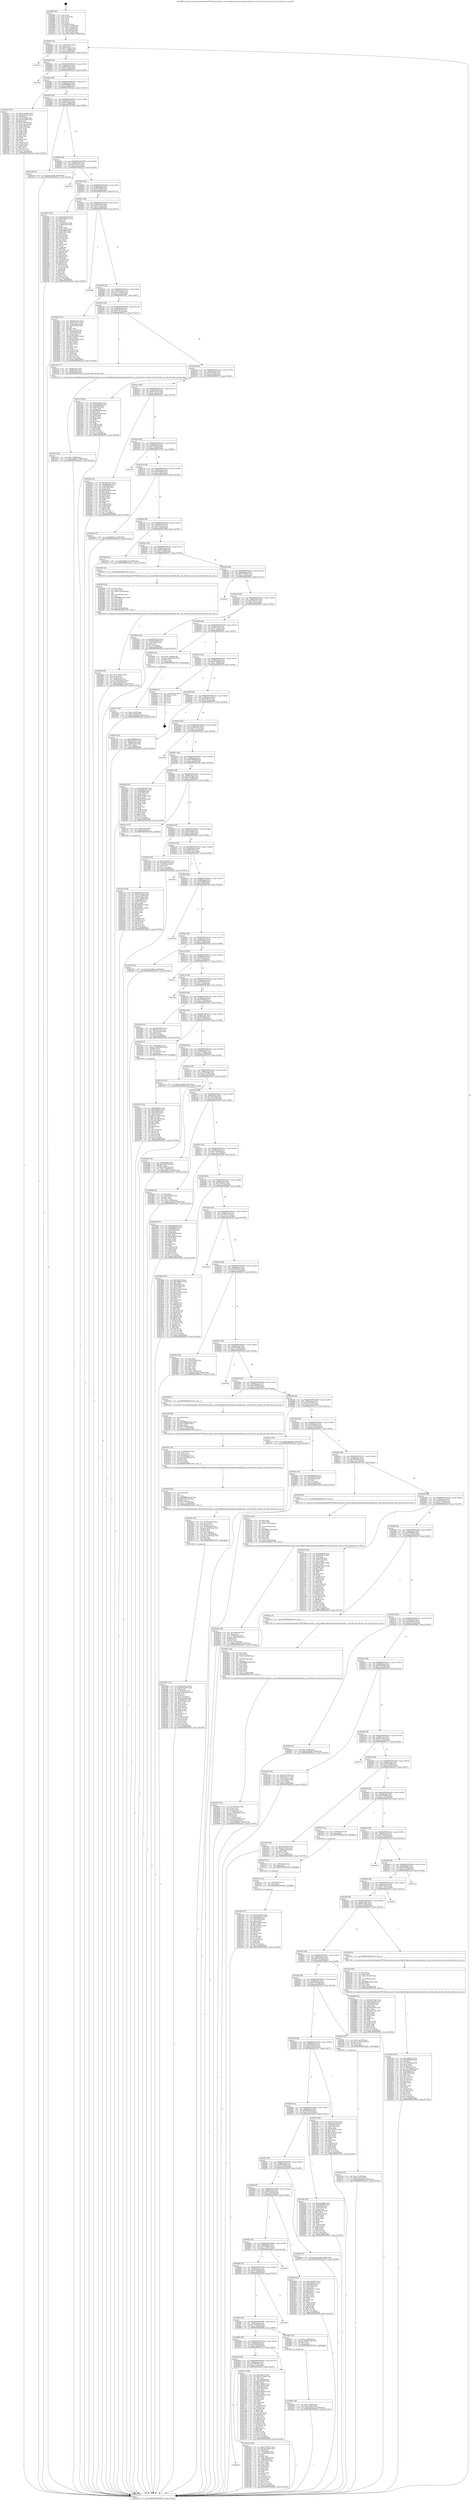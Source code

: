 digraph "0x4028f0" {
  label = "0x4028f0 (/mnt/c/Users/mathe/Desktop/tcc/POCII/binaries/extr_reactossdklib3rdpartyfreetypesrcpfrpfrsbit.c_pfr_bitwriter_decode_rle2_Final-ollvm.out::main(0))"
  labelloc = "t"
  node[shape=record]

  Entry [label="",width=0.3,height=0.3,shape=circle,fillcolor=black,style=filled]
  "0x402920" [label="{
     0x402920 [32]\l
     | [instrs]\l
     &nbsp;&nbsp;0x402920 \<+6\>: mov -0x84(%rbp),%eax\l
     &nbsp;&nbsp;0x402926 \<+2\>: mov %eax,%ecx\l
     &nbsp;&nbsp;0x402928 \<+6\>: sub $0x81912d27,%ecx\l
     &nbsp;&nbsp;0x40292e \<+6\>: mov %eax,-0x88(%rbp)\l
     &nbsp;&nbsp;0x402934 \<+6\>: mov %ecx,-0x8c(%rbp)\l
     &nbsp;&nbsp;0x40293a \<+6\>: je 00000000004030c3 \<main+0x7d3\>\l
  }"]
  "0x4030c3" [label="{
     0x4030c3\l
  }", style=dashed]
  "0x402940" [label="{
     0x402940 [28]\l
     | [instrs]\l
     &nbsp;&nbsp;0x402940 \<+5\>: jmp 0000000000402945 \<main+0x55\>\l
     &nbsp;&nbsp;0x402945 \<+6\>: mov -0x88(%rbp),%eax\l
     &nbsp;&nbsp;0x40294b \<+5\>: sub $0x88795f1e,%eax\l
     &nbsp;&nbsp;0x402950 \<+6\>: mov %eax,-0x90(%rbp)\l
     &nbsp;&nbsp;0x402956 \<+6\>: je 0000000000403f3a \<main+0x164a\>\l
  }"]
  Exit [label="",width=0.3,height=0.3,shape=circle,fillcolor=black,style=filled,peripheries=2]
  "0x403f3a" [label="{
     0x403f3a\l
  }", style=dashed]
  "0x40295c" [label="{
     0x40295c [28]\l
     | [instrs]\l
     &nbsp;&nbsp;0x40295c \<+5\>: jmp 0000000000402961 \<main+0x71\>\l
     &nbsp;&nbsp;0x402961 \<+6\>: mov -0x88(%rbp),%eax\l
     &nbsp;&nbsp;0x402967 \<+5\>: sub $0x8d806f95,%eax\l
     &nbsp;&nbsp;0x40296c \<+6\>: mov %eax,-0x94(%rbp)\l
     &nbsp;&nbsp;0x402972 \<+6\>: je 0000000000403ba7 \<main+0x12b7\>\l
  }"]
  "0x403e28" [label="{
     0x403e28 [97]\l
     | [instrs]\l
     &nbsp;&nbsp;0x403e28 \<+5\>: mov $0x5e487b92,%ecx\l
     &nbsp;&nbsp;0x403e2d \<+5\>: mov $0xb5afaeb1,%edx\l
     &nbsp;&nbsp;0x403e32 \<+7\>: mov 0x407068,%esi\l
     &nbsp;&nbsp;0x403e39 \<+8\>: mov 0x407054,%r8d\l
     &nbsp;&nbsp;0x403e41 \<+3\>: mov %esi,%r9d\l
     &nbsp;&nbsp;0x403e44 \<+7\>: add $0x72449a9,%r9d\l
     &nbsp;&nbsp;0x403e4b \<+4\>: sub $0x1,%r9d\l
     &nbsp;&nbsp;0x403e4f \<+7\>: sub $0x72449a9,%r9d\l
     &nbsp;&nbsp;0x403e56 \<+4\>: imul %r9d,%esi\l
     &nbsp;&nbsp;0x403e5a \<+3\>: and $0x1,%esi\l
     &nbsp;&nbsp;0x403e5d \<+3\>: cmp $0x0,%esi\l
     &nbsp;&nbsp;0x403e60 \<+4\>: sete %r10b\l
     &nbsp;&nbsp;0x403e64 \<+4\>: cmp $0xa,%r8d\l
     &nbsp;&nbsp;0x403e68 \<+4\>: setl %r11b\l
     &nbsp;&nbsp;0x403e6c \<+3\>: mov %r10b,%bl\l
     &nbsp;&nbsp;0x403e6f \<+3\>: and %r11b,%bl\l
     &nbsp;&nbsp;0x403e72 \<+3\>: xor %r11b,%r10b\l
     &nbsp;&nbsp;0x403e75 \<+3\>: or %r10b,%bl\l
     &nbsp;&nbsp;0x403e78 \<+3\>: test $0x1,%bl\l
     &nbsp;&nbsp;0x403e7b \<+3\>: cmovne %edx,%ecx\l
     &nbsp;&nbsp;0x403e7e \<+6\>: mov %ecx,-0x84(%rbp)\l
     &nbsp;&nbsp;0x403e84 \<+5\>: jmp 0000000000404224 \<main+0x1934\>\l
  }"]
  "0x403ba7" [label="{
     0x403ba7 [107]\l
     | [instrs]\l
     &nbsp;&nbsp;0x403ba7 \<+5\>: mov $0x27daa9bb,%eax\l
     &nbsp;&nbsp;0x403bac \<+5\>: mov $0x2a8e74cb,%ecx\l
     &nbsp;&nbsp;0x403bb1 \<+2\>: xor %edx,%edx\l
     &nbsp;&nbsp;0x403bb3 \<+3\>: mov -0x7c(%rbp),%esi\l
     &nbsp;&nbsp;0x403bb6 \<+6\>: add $0xa67e059e,%esi\l
     &nbsp;&nbsp;0x403bbc \<+3\>: add $0x1,%esi\l
     &nbsp;&nbsp;0x403bbf \<+6\>: sub $0xa67e059e,%esi\l
     &nbsp;&nbsp;0x403bc5 \<+3\>: mov %esi,-0x7c(%rbp)\l
     &nbsp;&nbsp;0x403bc8 \<+7\>: mov 0x407068,%esi\l
     &nbsp;&nbsp;0x403bcf \<+7\>: mov 0x407054,%edi\l
     &nbsp;&nbsp;0x403bd6 \<+3\>: sub $0x1,%edx\l
     &nbsp;&nbsp;0x403bd9 \<+3\>: mov %esi,%r8d\l
     &nbsp;&nbsp;0x403bdc \<+3\>: add %edx,%r8d\l
     &nbsp;&nbsp;0x403bdf \<+4\>: imul %r8d,%esi\l
     &nbsp;&nbsp;0x403be3 \<+3\>: and $0x1,%esi\l
     &nbsp;&nbsp;0x403be6 \<+3\>: cmp $0x0,%esi\l
     &nbsp;&nbsp;0x403be9 \<+4\>: sete %r9b\l
     &nbsp;&nbsp;0x403bed \<+3\>: cmp $0xa,%edi\l
     &nbsp;&nbsp;0x403bf0 \<+4\>: setl %r10b\l
     &nbsp;&nbsp;0x403bf4 \<+3\>: mov %r9b,%r11b\l
     &nbsp;&nbsp;0x403bf7 \<+3\>: and %r10b,%r11b\l
     &nbsp;&nbsp;0x403bfa \<+3\>: xor %r10b,%r9b\l
     &nbsp;&nbsp;0x403bfd \<+3\>: or %r9b,%r11b\l
     &nbsp;&nbsp;0x403c00 \<+4\>: test $0x1,%r11b\l
     &nbsp;&nbsp;0x403c04 \<+3\>: cmovne %ecx,%eax\l
     &nbsp;&nbsp;0x403c07 \<+6\>: mov %eax,-0x84(%rbp)\l
     &nbsp;&nbsp;0x403c0d \<+5\>: jmp 0000000000404224 \<main+0x1934\>\l
  }"]
  "0x402978" [label="{
     0x402978 [28]\l
     | [instrs]\l
     &nbsp;&nbsp;0x402978 \<+5\>: jmp 000000000040297d \<main+0x8d\>\l
     &nbsp;&nbsp;0x40297d \<+6\>: mov -0x88(%rbp),%eax\l
     &nbsp;&nbsp;0x402983 \<+5\>: sub $0x8df1dada,%eax\l
     &nbsp;&nbsp;0x402988 \<+6\>: mov %eax,-0x98(%rbp)\l
     &nbsp;&nbsp;0x40298e \<+6\>: je 0000000000403238 \<main+0x948\>\l
  }"]
  "0x403e1c" [label="{
     0x403e1c [12]\l
     | [instrs]\l
     &nbsp;&nbsp;0x403e1c \<+4\>: mov -0x78(%rbp),%rax\l
     &nbsp;&nbsp;0x403e20 \<+3\>: mov %rax,%rdi\l
     &nbsp;&nbsp;0x403e23 \<+5\>: call 0000000000401030 \<free@plt\>\l
     | [calls]\l
     &nbsp;&nbsp;0x401030 \{1\} (unknown)\l
  }"]
  "0x403238" [label="{
     0x403238 [15]\l
     | [instrs]\l
     &nbsp;&nbsp;0x403238 \<+10\>: movl $0x4d32ad9f,-0x84(%rbp)\l
     &nbsp;&nbsp;0x403242 \<+5\>: jmp 0000000000404224 \<main+0x1934\>\l
  }"]
  "0x402994" [label="{
     0x402994 [28]\l
     | [instrs]\l
     &nbsp;&nbsp;0x402994 \<+5\>: jmp 0000000000402999 \<main+0xa9\>\l
     &nbsp;&nbsp;0x402999 \<+6\>: mov -0x88(%rbp),%eax\l
     &nbsp;&nbsp;0x40299f \<+5\>: sub $0x93f4a170,%eax\l
     &nbsp;&nbsp;0x4029a4 \<+6\>: mov %eax,-0x9c(%rbp)\l
     &nbsp;&nbsp;0x4029aa \<+6\>: je 0000000000404215 \<main+0x1925\>\l
  }"]
  "0x403e10" [label="{
     0x403e10 [12]\l
     | [instrs]\l
     &nbsp;&nbsp;0x403e10 \<+4\>: mov -0x68(%rbp),%rax\l
     &nbsp;&nbsp;0x403e14 \<+3\>: mov %rax,%rdi\l
     &nbsp;&nbsp;0x403e17 \<+5\>: call 0000000000401030 \<free@plt\>\l
     | [calls]\l
     &nbsp;&nbsp;0x401030 \{1\} (unknown)\l
  }"]
  "0x404215" [label="{
     0x404215\l
  }", style=dashed]
  "0x4029b0" [label="{
     0x4029b0 [28]\l
     | [instrs]\l
     &nbsp;&nbsp;0x4029b0 \<+5\>: jmp 00000000004029b5 \<main+0xc5\>\l
     &nbsp;&nbsp;0x4029b5 \<+6\>: mov -0x88(%rbp),%eax\l
     &nbsp;&nbsp;0x4029bb \<+5\>: sub $0x9f5c9690,%eax\l
     &nbsp;&nbsp;0x4029c0 \<+6\>: mov %eax,-0xa0(%rbp)\l
     &nbsp;&nbsp;0x4029c6 \<+6\>: je 0000000000403563 \<main+0xc73\>\l
  }"]
  "0x403d14" [label="{
     0x403d14 [100]\l
     | [instrs]\l
     &nbsp;&nbsp;0x403d14 \<+5\>: mov $0xf2f6d099,%edx\l
     &nbsp;&nbsp;0x403d19 \<+5\>: mov $0xf54388ac,%esi\l
     &nbsp;&nbsp;0x403d1e \<+8\>: mov 0x407068,%r8d\l
     &nbsp;&nbsp;0x403d26 \<+8\>: mov 0x407054,%r9d\l
     &nbsp;&nbsp;0x403d2e \<+3\>: mov %r8d,%r10d\l
     &nbsp;&nbsp;0x403d31 \<+7\>: add $0x7e413f8,%r10d\l
     &nbsp;&nbsp;0x403d38 \<+4\>: sub $0x1,%r10d\l
     &nbsp;&nbsp;0x403d3c \<+7\>: sub $0x7e413f8,%r10d\l
     &nbsp;&nbsp;0x403d43 \<+4\>: imul %r10d,%r8d\l
     &nbsp;&nbsp;0x403d47 \<+4\>: and $0x1,%r8d\l
     &nbsp;&nbsp;0x403d4b \<+4\>: cmp $0x0,%r8d\l
     &nbsp;&nbsp;0x403d4f \<+4\>: sete %r11b\l
     &nbsp;&nbsp;0x403d53 \<+4\>: cmp $0xa,%r9d\l
     &nbsp;&nbsp;0x403d57 \<+3\>: setl %bl\l
     &nbsp;&nbsp;0x403d5a \<+3\>: mov %r11b,%r14b\l
     &nbsp;&nbsp;0x403d5d \<+3\>: and %bl,%r14b\l
     &nbsp;&nbsp;0x403d60 \<+3\>: xor %bl,%r11b\l
     &nbsp;&nbsp;0x403d63 \<+3\>: or %r11b,%r14b\l
     &nbsp;&nbsp;0x403d66 \<+4\>: test $0x1,%r14b\l
     &nbsp;&nbsp;0x403d6a \<+3\>: cmovne %esi,%edx\l
     &nbsp;&nbsp;0x403d6d \<+6\>: mov %edx,-0x84(%rbp)\l
     &nbsp;&nbsp;0x403d73 \<+5\>: jmp 0000000000404224 \<main+0x1934\>\l
  }"]
  "0x403563" [label="{
     0x403563 [155]\l
     | [instrs]\l
     &nbsp;&nbsp;0x403563 \<+5\>: mov $0x5adebe39,%eax\l
     &nbsp;&nbsp;0x403568 \<+5\>: mov $0x33a958ce,%ecx\l
     &nbsp;&nbsp;0x40356d \<+2\>: mov $0x1,%dl\l
     &nbsp;&nbsp;0x40356f \<+2\>: xor %esi,%esi\l
     &nbsp;&nbsp;0x403571 \<+3\>: mov -0x5c(%rbp),%edi\l
     &nbsp;&nbsp;0x403574 \<+3\>: cmp -0x58(%rbp),%edi\l
     &nbsp;&nbsp;0x403577 \<+4\>: setl %r8b\l
     &nbsp;&nbsp;0x40357b \<+4\>: and $0x1,%r8b\l
     &nbsp;&nbsp;0x40357f \<+4\>: mov %r8b,-0x22(%rbp)\l
     &nbsp;&nbsp;0x403583 \<+7\>: mov 0x407068,%edi\l
     &nbsp;&nbsp;0x40358a \<+8\>: mov 0x407054,%r9d\l
     &nbsp;&nbsp;0x403592 \<+3\>: sub $0x1,%esi\l
     &nbsp;&nbsp;0x403595 \<+3\>: mov %edi,%r10d\l
     &nbsp;&nbsp;0x403598 \<+3\>: add %esi,%r10d\l
     &nbsp;&nbsp;0x40359b \<+4\>: imul %r10d,%edi\l
     &nbsp;&nbsp;0x40359f \<+3\>: and $0x1,%edi\l
     &nbsp;&nbsp;0x4035a2 \<+3\>: cmp $0x0,%edi\l
     &nbsp;&nbsp;0x4035a5 \<+4\>: sete %r8b\l
     &nbsp;&nbsp;0x4035a9 \<+4\>: cmp $0xa,%r9d\l
     &nbsp;&nbsp;0x4035ad \<+4\>: setl %r11b\l
     &nbsp;&nbsp;0x4035b1 \<+3\>: mov %r8b,%bl\l
     &nbsp;&nbsp;0x4035b4 \<+3\>: xor $0xff,%bl\l
     &nbsp;&nbsp;0x4035b7 \<+3\>: mov %r11b,%r14b\l
     &nbsp;&nbsp;0x4035ba \<+4\>: xor $0xff,%r14b\l
     &nbsp;&nbsp;0x4035be \<+3\>: xor $0x1,%dl\l
     &nbsp;&nbsp;0x4035c1 \<+3\>: mov %bl,%r15b\l
     &nbsp;&nbsp;0x4035c4 \<+4\>: and $0xff,%r15b\l
     &nbsp;&nbsp;0x4035c8 \<+3\>: and %dl,%r8b\l
     &nbsp;&nbsp;0x4035cb \<+3\>: mov %r14b,%r12b\l
     &nbsp;&nbsp;0x4035ce \<+4\>: and $0xff,%r12b\l
     &nbsp;&nbsp;0x4035d2 \<+3\>: and %dl,%r11b\l
     &nbsp;&nbsp;0x4035d5 \<+3\>: or %r8b,%r15b\l
     &nbsp;&nbsp;0x4035d8 \<+3\>: or %r11b,%r12b\l
     &nbsp;&nbsp;0x4035db \<+3\>: xor %r12b,%r15b\l
     &nbsp;&nbsp;0x4035de \<+3\>: or %r14b,%bl\l
     &nbsp;&nbsp;0x4035e1 \<+3\>: xor $0xff,%bl\l
     &nbsp;&nbsp;0x4035e4 \<+3\>: or $0x1,%dl\l
     &nbsp;&nbsp;0x4035e7 \<+2\>: and %dl,%bl\l
     &nbsp;&nbsp;0x4035e9 \<+3\>: or %bl,%r15b\l
     &nbsp;&nbsp;0x4035ec \<+4\>: test $0x1,%r15b\l
     &nbsp;&nbsp;0x4035f0 \<+3\>: cmovne %ecx,%eax\l
     &nbsp;&nbsp;0x4035f3 \<+6\>: mov %eax,-0x84(%rbp)\l
     &nbsp;&nbsp;0x4035f9 \<+5\>: jmp 0000000000404224 \<main+0x1934\>\l
  }"]
  "0x4029cc" [label="{
     0x4029cc [28]\l
     | [instrs]\l
     &nbsp;&nbsp;0x4029cc \<+5\>: jmp 00000000004029d1 \<main+0xe1\>\l
     &nbsp;&nbsp;0x4029d1 \<+6\>: mov -0x88(%rbp),%eax\l
     &nbsp;&nbsp;0x4029d7 \<+5\>: sub $0xa01f7e4e,%eax\l
     &nbsp;&nbsp;0x4029dc \<+6\>: mov %eax,-0xa4(%rbp)\l
     &nbsp;&nbsp;0x4029e2 \<+6\>: je 0000000000403068 \<main+0x778\>\l
  }"]
  "0x403c32" [label="{
     0x403c32 [22]\l
     | [instrs]\l
     &nbsp;&nbsp;0x403c32 \<+7\>: movl $0x0,-0x80(%rbp)\l
     &nbsp;&nbsp;0x403c39 \<+10\>: movl $0xcefd87a7,-0x84(%rbp)\l
     &nbsp;&nbsp;0x403c43 \<+5\>: jmp 0000000000404224 \<main+0x1934\>\l
  }"]
  "0x403068" [label="{
     0x403068\l
  }", style=dashed]
  "0x4029e8" [label="{
     0x4029e8 [28]\l
     | [instrs]\l
     &nbsp;&nbsp;0x4029e8 \<+5\>: jmp 00000000004029ed \<main+0xfd\>\l
     &nbsp;&nbsp;0x4029ed \<+6\>: mov -0x88(%rbp),%eax\l
     &nbsp;&nbsp;0x4029f3 \<+5\>: sub $0xa1ce3939,%eax\l
     &nbsp;&nbsp;0x4029f8 \<+6\>: mov %eax,-0xa8(%rbp)\l
     &nbsp;&nbsp;0x4029fe \<+6\>: je 00000000004038e1 \<main+0xff1\>\l
  }"]
  "0x403ad0" [label="{
     0x403ad0 [109]\l
     | [instrs]\l
     &nbsp;&nbsp;0x403ad0 \<+5\>: mov $0x1dbfce76,%ecx\l
     &nbsp;&nbsp;0x403ad5 \<+5\>: mov $0xb43808cf,%edx\l
     &nbsp;&nbsp;0x403ada \<+2\>: xor %esi,%esi\l
     &nbsp;&nbsp;0x403adc \<+6\>: mov -0x1b4(%rbp),%edi\l
     &nbsp;&nbsp;0x403ae2 \<+3\>: imul %eax,%edi\l
     &nbsp;&nbsp;0x403ae5 \<+3\>: movslq %edi,%r8\l
     &nbsp;&nbsp;0x403ae8 \<+4\>: mov -0x78(%rbp),%r9\l
     &nbsp;&nbsp;0x403aec \<+4\>: movslq -0x7c(%rbp),%r10\l
     &nbsp;&nbsp;0x403af0 \<+4\>: mov %r8,(%r9,%r10,8)\l
     &nbsp;&nbsp;0x403af4 \<+7\>: mov 0x407068,%eax\l
     &nbsp;&nbsp;0x403afb \<+7\>: mov 0x407054,%edi\l
     &nbsp;&nbsp;0x403b02 \<+3\>: sub $0x1,%esi\l
     &nbsp;&nbsp;0x403b05 \<+3\>: mov %eax,%r11d\l
     &nbsp;&nbsp;0x403b08 \<+3\>: add %esi,%r11d\l
     &nbsp;&nbsp;0x403b0b \<+4\>: imul %r11d,%eax\l
     &nbsp;&nbsp;0x403b0f \<+3\>: and $0x1,%eax\l
     &nbsp;&nbsp;0x403b12 \<+3\>: cmp $0x0,%eax\l
     &nbsp;&nbsp;0x403b15 \<+3\>: sete %bl\l
     &nbsp;&nbsp;0x403b18 \<+3\>: cmp $0xa,%edi\l
     &nbsp;&nbsp;0x403b1b \<+4\>: setl %r14b\l
     &nbsp;&nbsp;0x403b1f \<+3\>: mov %bl,%r15b\l
     &nbsp;&nbsp;0x403b22 \<+3\>: and %r14b,%r15b\l
     &nbsp;&nbsp;0x403b25 \<+3\>: xor %r14b,%bl\l
     &nbsp;&nbsp;0x403b28 \<+3\>: or %bl,%r15b\l
     &nbsp;&nbsp;0x403b2b \<+4\>: test $0x1,%r15b\l
     &nbsp;&nbsp;0x403b2f \<+3\>: cmovne %edx,%ecx\l
     &nbsp;&nbsp;0x403b32 \<+6\>: mov %ecx,-0x84(%rbp)\l
     &nbsp;&nbsp;0x403b38 \<+5\>: jmp 0000000000404224 \<main+0x1934\>\l
  }"]
  "0x4038e1" [label="{
     0x4038e1 [114]\l
     | [instrs]\l
     &nbsp;&nbsp;0x4038e1 \<+5\>: mov $0x4bb31a0e,%eax\l
     &nbsp;&nbsp;0x4038e6 \<+5\>: mov $0xb76ef711,%ecx\l
     &nbsp;&nbsp;0x4038eb \<+3\>: mov -0x6c(%rbp),%edx\l
     &nbsp;&nbsp;0x4038ee \<+3\>: cmp -0x60(%rbp),%edx\l
     &nbsp;&nbsp;0x4038f1 \<+4\>: setl %sil\l
     &nbsp;&nbsp;0x4038f5 \<+4\>: and $0x1,%sil\l
     &nbsp;&nbsp;0x4038f9 \<+4\>: mov %sil,-0x21(%rbp)\l
     &nbsp;&nbsp;0x4038fd \<+7\>: mov 0x407068,%edx\l
     &nbsp;&nbsp;0x403904 \<+7\>: mov 0x407054,%edi\l
     &nbsp;&nbsp;0x40390b \<+3\>: mov %edx,%r8d\l
     &nbsp;&nbsp;0x40390e \<+7\>: add $0x35320565,%r8d\l
     &nbsp;&nbsp;0x403915 \<+4\>: sub $0x1,%r8d\l
     &nbsp;&nbsp;0x403919 \<+7\>: sub $0x35320565,%r8d\l
     &nbsp;&nbsp;0x403920 \<+4\>: imul %r8d,%edx\l
     &nbsp;&nbsp;0x403924 \<+3\>: and $0x1,%edx\l
     &nbsp;&nbsp;0x403927 \<+3\>: cmp $0x0,%edx\l
     &nbsp;&nbsp;0x40392a \<+4\>: sete %sil\l
     &nbsp;&nbsp;0x40392e \<+3\>: cmp $0xa,%edi\l
     &nbsp;&nbsp;0x403931 \<+4\>: setl %r9b\l
     &nbsp;&nbsp;0x403935 \<+3\>: mov %sil,%r10b\l
     &nbsp;&nbsp;0x403938 \<+3\>: and %r9b,%r10b\l
     &nbsp;&nbsp;0x40393b \<+3\>: xor %r9b,%sil\l
     &nbsp;&nbsp;0x40393e \<+3\>: or %sil,%r10b\l
     &nbsp;&nbsp;0x403941 \<+4\>: test $0x1,%r10b\l
     &nbsp;&nbsp;0x403945 \<+3\>: cmovne %ecx,%eax\l
     &nbsp;&nbsp;0x403948 \<+6\>: mov %eax,-0x84(%rbp)\l
     &nbsp;&nbsp;0x40394e \<+5\>: jmp 0000000000404224 \<main+0x1934\>\l
  }"]
  "0x402a04" [label="{
     0x402a04 [28]\l
     | [instrs]\l
     &nbsp;&nbsp;0x402a04 \<+5\>: jmp 0000000000402a09 \<main+0x119\>\l
     &nbsp;&nbsp;0x402a09 \<+6\>: mov -0x88(%rbp),%eax\l
     &nbsp;&nbsp;0x402a0f \<+5\>: sub $0xa6af5749,%eax\l
     &nbsp;&nbsp;0x402a14 \<+6\>: mov %eax,-0xac(%rbp)\l
     &nbsp;&nbsp;0x402a1a \<+6\>: je 0000000000403c21 \<main+0x1331\>\l
  }"]
  "0x403aa4" [label="{
     0x403aa4 [44]\l
     | [instrs]\l
     &nbsp;&nbsp;0x403aa4 \<+2\>: xor %ecx,%ecx\l
     &nbsp;&nbsp;0x403aa6 \<+5\>: mov $0x2,%edx\l
     &nbsp;&nbsp;0x403aab \<+6\>: mov %edx,-0x1b0(%rbp)\l
     &nbsp;&nbsp;0x403ab1 \<+1\>: cltd\l
     &nbsp;&nbsp;0x403ab2 \<+6\>: mov -0x1b0(%rbp),%esi\l
     &nbsp;&nbsp;0x403ab8 \<+2\>: idiv %esi\l
     &nbsp;&nbsp;0x403aba \<+6\>: imul $0xfffffffe,%edx,%edx\l
     &nbsp;&nbsp;0x403ac0 \<+3\>: sub $0x1,%ecx\l
     &nbsp;&nbsp;0x403ac3 \<+2\>: sub %ecx,%edx\l
     &nbsp;&nbsp;0x403ac5 \<+6\>: mov %edx,-0x1b4(%rbp)\l
     &nbsp;&nbsp;0x403acb \<+5\>: call 0000000000401160 \<next_i\>\l
     | [calls]\l
     &nbsp;&nbsp;0x401160 \{1\} (/mnt/c/Users/mathe/Desktop/tcc/POCII/binaries/extr_reactossdklib3rdpartyfreetypesrcpfrpfrsbit.c_pfr_bitwriter_decode_rle2_Final-ollvm.out::next_i)\l
  }"]
  "0x403c21" [label="{
     0x403c21 [17]\l
     | [instrs]\l
     &nbsp;&nbsp;0x403c21 \<+4\>: mov -0x50(%rbp),%rdi\l
     &nbsp;&nbsp;0x403c25 \<+4\>: mov -0x68(%rbp),%rsi\l
     &nbsp;&nbsp;0x403c29 \<+4\>: mov -0x78(%rbp),%rdx\l
     &nbsp;&nbsp;0x403c2d \<+5\>: call 0000000000401410 \<pfr_bitwriter_decode_rle2\>\l
     | [calls]\l
     &nbsp;&nbsp;0x401410 \{1\} (/mnt/c/Users/mathe/Desktop/tcc/POCII/binaries/extr_reactossdklib3rdpartyfreetypesrcpfrpfrsbit.c_pfr_bitwriter_decode_rle2_Final-ollvm.out::pfr_bitwriter_decode_rle2)\l
  }"]
  "0x402a20" [label="{
     0x402a20 [28]\l
     | [instrs]\l
     &nbsp;&nbsp;0x402a20 \<+5\>: jmp 0000000000402a25 \<main+0x135\>\l
     &nbsp;&nbsp;0x402a25 \<+6\>: mov -0x88(%rbp),%eax\l
     &nbsp;&nbsp;0x402a2b \<+5\>: sub $0xadd221fe,%eax\l
     &nbsp;&nbsp;0x402a30 \<+6\>: mov %eax,-0xb0(%rbp)\l
     &nbsp;&nbsp;0x402a36 \<+6\>: je 0000000000403379 \<main+0xa89\>\l
  }"]
  "0x403a0c" [label="{
     0x403a0c [26]\l
     | [instrs]\l
     &nbsp;&nbsp;0x403a0c \<+4\>: mov %rax,-0x78(%rbp)\l
     &nbsp;&nbsp;0x403a10 \<+7\>: movl $0x0,-0x7c(%rbp)\l
     &nbsp;&nbsp;0x403a17 \<+10\>: movl $0x459bb04b,-0x84(%rbp)\l
     &nbsp;&nbsp;0x403a21 \<+5\>: jmp 0000000000404224 \<main+0x1934\>\l
  }"]
  "0x403379" [label="{
     0x403379 [91]\l
     | [instrs]\l
     &nbsp;&nbsp;0x403379 \<+5\>: mov $0x65c45ec2,%eax\l
     &nbsp;&nbsp;0x40337e \<+5\>: mov $0x29e86f02,%ecx\l
     &nbsp;&nbsp;0x403383 \<+7\>: mov 0x407068,%edx\l
     &nbsp;&nbsp;0x40338a \<+7\>: mov 0x407054,%esi\l
     &nbsp;&nbsp;0x403391 \<+2\>: mov %edx,%edi\l
     &nbsp;&nbsp;0x403393 \<+6\>: add $0xdb5bce00,%edi\l
     &nbsp;&nbsp;0x403399 \<+3\>: sub $0x1,%edi\l
     &nbsp;&nbsp;0x40339c \<+6\>: sub $0xdb5bce00,%edi\l
     &nbsp;&nbsp;0x4033a2 \<+3\>: imul %edi,%edx\l
     &nbsp;&nbsp;0x4033a5 \<+3\>: and $0x1,%edx\l
     &nbsp;&nbsp;0x4033a8 \<+3\>: cmp $0x0,%edx\l
     &nbsp;&nbsp;0x4033ab \<+4\>: sete %r8b\l
     &nbsp;&nbsp;0x4033af \<+3\>: cmp $0xa,%esi\l
     &nbsp;&nbsp;0x4033b2 \<+4\>: setl %r9b\l
     &nbsp;&nbsp;0x4033b6 \<+3\>: mov %r8b,%r10b\l
     &nbsp;&nbsp;0x4033b9 \<+3\>: and %r9b,%r10b\l
     &nbsp;&nbsp;0x4033bc \<+3\>: xor %r9b,%r8b\l
     &nbsp;&nbsp;0x4033bf \<+3\>: or %r8b,%r10b\l
     &nbsp;&nbsp;0x4033c2 \<+4\>: test $0x1,%r10b\l
     &nbsp;&nbsp;0x4033c6 \<+3\>: cmovne %ecx,%eax\l
     &nbsp;&nbsp;0x4033c9 \<+6\>: mov %eax,-0x84(%rbp)\l
     &nbsp;&nbsp;0x4033cf \<+5\>: jmp 0000000000404224 \<main+0x1934\>\l
  }"]
  "0x402a3c" [label="{
     0x402a3c [28]\l
     | [instrs]\l
     &nbsp;&nbsp;0x402a3c \<+5\>: jmp 0000000000402a41 \<main+0x151\>\l
     &nbsp;&nbsp;0x402a41 \<+6\>: mov -0x88(%rbp),%eax\l
     &nbsp;&nbsp;0x402a47 \<+5\>: sub $0xb1e6c757,%eax\l
     &nbsp;&nbsp;0x402a4c \<+6\>: mov %eax,-0xb4(%rbp)\l
     &nbsp;&nbsp;0x402a52 \<+6\>: je 0000000000403a44 \<main+0x1154\>\l
  }"]
  "0x4039aa" [label="{
     0x4039aa [39]\l
     | [instrs]\l
     &nbsp;&nbsp;0x4039aa \<+6\>: mov -0x1ac(%rbp),%ecx\l
     &nbsp;&nbsp;0x4039b0 \<+3\>: imul %eax,%ecx\l
     &nbsp;&nbsp;0x4039b3 \<+3\>: movslq %ecx,%r8\l
     &nbsp;&nbsp;0x4039b6 \<+4\>: mov -0x68(%rbp),%r9\l
     &nbsp;&nbsp;0x4039ba \<+4\>: movslq -0x6c(%rbp),%r10\l
     &nbsp;&nbsp;0x4039be \<+4\>: mov %r8,(%r9,%r10,8)\l
     &nbsp;&nbsp;0x4039c2 \<+10\>: movl $0x20f8d4a7,-0x84(%rbp)\l
     &nbsp;&nbsp;0x4039cc \<+5\>: jmp 0000000000404224 \<main+0x1934\>\l
  }"]
  "0x403a44" [label="{
     0x403a44 [91]\l
     | [instrs]\l
     &nbsp;&nbsp;0x403a44 \<+5\>: mov $0x1dbfce76,%eax\l
     &nbsp;&nbsp;0x403a49 \<+5\>: mov $0x6833a9fa,%ecx\l
     &nbsp;&nbsp;0x403a4e \<+7\>: mov 0x407068,%edx\l
     &nbsp;&nbsp;0x403a55 \<+7\>: mov 0x407054,%esi\l
     &nbsp;&nbsp;0x403a5c \<+2\>: mov %edx,%edi\l
     &nbsp;&nbsp;0x403a5e \<+6\>: add $0x2891d05d,%edi\l
     &nbsp;&nbsp;0x403a64 \<+3\>: sub $0x1,%edi\l
     &nbsp;&nbsp;0x403a67 \<+6\>: sub $0x2891d05d,%edi\l
     &nbsp;&nbsp;0x403a6d \<+3\>: imul %edi,%edx\l
     &nbsp;&nbsp;0x403a70 \<+3\>: and $0x1,%edx\l
     &nbsp;&nbsp;0x403a73 \<+3\>: cmp $0x0,%edx\l
     &nbsp;&nbsp;0x403a76 \<+4\>: sete %r8b\l
     &nbsp;&nbsp;0x403a7a \<+3\>: cmp $0xa,%esi\l
     &nbsp;&nbsp;0x403a7d \<+4\>: setl %r9b\l
     &nbsp;&nbsp;0x403a81 \<+3\>: mov %r8b,%r10b\l
     &nbsp;&nbsp;0x403a84 \<+3\>: and %r9b,%r10b\l
     &nbsp;&nbsp;0x403a87 \<+3\>: xor %r9b,%r8b\l
     &nbsp;&nbsp;0x403a8a \<+3\>: or %r8b,%r10b\l
     &nbsp;&nbsp;0x403a8d \<+4\>: test $0x1,%r10b\l
     &nbsp;&nbsp;0x403a91 \<+3\>: cmovne %ecx,%eax\l
     &nbsp;&nbsp;0x403a94 \<+6\>: mov %eax,-0x84(%rbp)\l
     &nbsp;&nbsp;0x403a9a \<+5\>: jmp 0000000000404224 \<main+0x1934\>\l
  }"]
  "0x402a58" [label="{
     0x402a58 [28]\l
     | [instrs]\l
     &nbsp;&nbsp;0x402a58 \<+5\>: jmp 0000000000402a5d \<main+0x16d\>\l
     &nbsp;&nbsp;0x402a5d \<+6\>: mov -0x88(%rbp),%eax\l
     &nbsp;&nbsp;0x402a63 \<+5\>: sub $0xb3b84740,%eax\l
     &nbsp;&nbsp;0x402a68 \<+6\>: mov %eax,-0xb8(%rbp)\l
     &nbsp;&nbsp;0x402a6e \<+6\>: je 0000000000403158 \<main+0x868\>\l
  }"]
  "0x403976" [label="{
     0x403976 [52]\l
     | [instrs]\l
     &nbsp;&nbsp;0x403976 \<+2\>: xor %ecx,%ecx\l
     &nbsp;&nbsp;0x403978 \<+5\>: mov $0x2,%edx\l
     &nbsp;&nbsp;0x40397d \<+6\>: mov %edx,-0x1a8(%rbp)\l
     &nbsp;&nbsp;0x403983 \<+1\>: cltd\l
     &nbsp;&nbsp;0x403984 \<+6\>: mov -0x1a8(%rbp),%esi\l
     &nbsp;&nbsp;0x40398a \<+2\>: idiv %esi\l
     &nbsp;&nbsp;0x40398c \<+6\>: imul $0xfffffffe,%edx,%edx\l
     &nbsp;&nbsp;0x403992 \<+2\>: mov %ecx,%edi\l
     &nbsp;&nbsp;0x403994 \<+2\>: sub %edx,%edi\l
     &nbsp;&nbsp;0x403996 \<+2\>: mov %ecx,%edx\l
     &nbsp;&nbsp;0x403998 \<+3\>: sub $0x1,%edx\l
     &nbsp;&nbsp;0x40399b \<+2\>: add %edx,%edi\l
     &nbsp;&nbsp;0x40399d \<+2\>: sub %edi,%ecx\l
     &nbsp;&nbsp;0x40399f \<+6\>: mov %ecx,-0x1ac(%rbp)\l
     &nbsp;&nbsp;0x4039a5 \<+5\>: call 0000000000401160 \<next_i\>\l
     | [calls]\l
     &nbsp;&nbsp;0x401160 \{1\} (/mnt/c/Users/mathe/Desktop/tcc/POCII/binaries/extr_reactossdklib3rdpartyfreetypesrcpfrpfrsbit.c_pfr_bitwriter_decode_rle2_Final-ollvm.out::next_i)\l
  }"]
  "0x403158" [label="{
     0x403158\l
  }", style=dashed]
  "0x402a74" [label="{
     0x402a74 [28]\l
     | [instrs]\l
     &nbsp;&nbsp;0x402a74 \<+5\>: jmp 0000000000402a79 \<main+0x189\>\l
     &nbsp;&nbsp;0x402a79 \<+6\>: mov -0x88(%rbp),%eax\l
     &nbsp;&nbsp;0x402a7f \<+5\>: sub $0xb43808cf,%eax\l
     &nbsp;&nbsp;0x402a84 \<+6\>: mov %eax,-0xbc(%rbp)\l
     &nbsp;&nbsp;0x402a8a \<+6\>: je 0000000000403b3d \<main+0x124d\>\l
  }"]
  "0x40386c" [label="{
     0x40386c [26]\l
     | [instrs]\l
     &nbsp;&nbsp;0x40386c \<+4\>: mov %rax,-0x68(%rbp)\l
     &nbsp;&nbsp;0x403870 \<+7\>: movl $0x0,-0x6c(%rbp)\l
     &nbsp;&nbsp;0x403877 \<+10\>: movl $0x6b332da2,-0x84(%rbp)\l
     &nbsp;&nbsp;0x403881 \<+5\>: jmp 0000000000404224 \<main+0x1934\>\l
  }"]
  "0x403b3d" [label="{
     0x403b3d [15]\l
     | [instrs]\l
     &nbsp;&nbsp;0x403b3d \<+10\>: movl $0x6f4f0b7e,-0x84(%rbp)\l
     &nbsp;&nbsp;0x403b47 \<+5\>: jmp 0000000000404224 \<main+0x1934\>\l
  }"]
  "0x402a90" [label="{
     0x402a90 [28]\l
     | [instrs]\l
     &nbsp;&nbsp;0x402a90 \<+5\>: jmp 0000000000402a95 \<main+0x1a5\>\l
     &nbsp;&nbsp;0x402a95 \<+6\>: mov -0x88(%rbp),%eax\l
     &nbsp;&nbsp;0x402a9b \<+5\>: sub $0xb5afaeb1,%eax\l
     &nbsp;&nbsp;0x402aa0 \<+6\>: mov %eax,-0xc0(%rbp)\l
     &nbsp;&nbsp;0x402aa6 \<+6\>: je 0000000000403e89 \<main+0x1599\>\l
  }"]
  "0x40380e" [label="{
     0x40380e [43]\l
     | [instrs]\l
     &nbsp;&nbsp;0x40380e \<+6\>: mov -0x1a4(%rbp),%ecx\l
     &nbsp;&nbsp;0x403814 \<+3\>: imul %eax,%ecx\l
     &nbsp;&nbsp;0x403817 \<+4\>: mov -0x50(%rbp),%r8\l
     &nbsp;&nbsp;0x40381b \<+4\>: movslq -0x54(%rbp),%r9\l
     &nbsp;&nbsp;0x40381f \<+4\>: shl $0x5,%r9\l
     &nbsp;&nbsp;0x403823 \<+3\>: add %r9,%r8\l
     &nbsp;&nbsp;0x403826 \<+4\>: mov %ecx,0x18(%r8)\l
     &nbsp;&nbsp;0x40382a \<+10\>: movl $0x164a6a00,-0x84(%rbp)\l
     &nbsp;&nbsp;0x403834 \<+5\>: jmp 0000000000404224 \<main+0x1934\>\l
  }"]
  "0x403e89" [label="{
     0x403e89 [15]\l
     | [instrs]\l
     &nbsp;&nbsp;0x403e89 \<+10\>: movl $0x44d8d179,-0x84(%rbp)\l
     &nbsp;&nbsp;0x403e93 \<+5\>: jmp 0000000000404224 \<main+0x1934\>\l
  }"]
  "0x402aac" [label="{
     0x402aac [28]\l
     | [instrs]\l
     &nbsp;&nbsp;0x402aac \<+5\>: jmp 0000000000402ab1 \<main+0x1c1\>\l
     &nbsp;&nbsp;0x402ab1 \<+6\>: mov -0x88(%rbp),%eax\l
     &nbsp;&nbsp;0x402ab7 \<+5\>: sub $0xb62ed9f8,%eax\l
     &nbsp;&nbsp;0x402abc \<+6\>: mov %eax,-0xc4(%rbp)\l
     &nbsp;&nbsp;0x402ac2 \<+6\>: je 0000000000403971 \<main+0x1081\>\l
  }"]
  "0x4037da" [label="{
     0x4037da [52]\l
     | [instrs]\l
     &nbsp;&nbsp;0x4037da \<+2\>: xor %ecx,%ecx\l
     &nbsp;&nbsp;0x4037dc \<+5\>: mov $0x2,%edx\l
     &nbsp;&nbsp;0x4037e1 \<+6\>: mov %edx,-0x1a0(%rbp)\l
     &nbsp;&nbsp;0x4037e7 \<+1\>: cltd\l
     &nbsp;&nbsp;0x4037e8 \<+6\>: mov -0x1a0(%rbp),%esi\l
     &nbsp;&nbsp;0x4037ee \<+2\>: idiv %esi\l
     &nbsp;&nbsp;0x4037f0 \<+6\>: imul $0xfffffffe,%edx,%edx\l
     &nbsp;&nbsp;0x4037f6 \<+2\>: mov %ecx,%edi\l
     &nbsp;&nbsp;0x4037f8 \<+2\>: sub %edx,%edi\l
     &nbsp;&nbsp;0x4037fa \<+2\>: mov %ecx,%edx\l
     &nbsp;&nbsp;0x4037fc \<+3\>: sub $0x1,%edx\l
     &nbsp;&nbsp;0x4037ff \<+2\>: add %edx,%edi\l
     &nbsp;&nbsp;0x403801 \<+2\>: sub %edi,%ecx\l
     &nbsp;&nbsp;0x403803 \<+6\>: mov %ecx,-0x1a4(%rbp)\l
     &nbsp;&nbsp;0x403809 \<+5\>: call 0000000000401160 \<next_i\>\l
     | [calls]\l
     &nbsp;&nbsp;0x401160 \{1\} (/mnt/c/Users/mathe/Desktop/tcc/POCII/binaries/extr_reactossdklib3rdpartyfreetypesrcpfrpfrsbit.c_pfr_bitwriter_decode_rle2_Final-ollvm.out::next_i)\l
  }"]
  "0x403971" [label="{
     0x403971 [5]\l
     | [instrs]\l
     &nbsp;&nbsp;0x403971 \<+5\>: call 0000000000401160 \<next_i\>\l
     | [calls]\l
     &nbsp;&nbsp;0x401160 \{1\} (/mnt/c/Users/mathe/Desktop/tcc/POCII/binaries/extr_reactossdklib3rdpartyfreetypesrcpfrpfrsbit.c_pfr_bitwriter_decode_rle2_Final-ollvm.out::next_i)\l
  }"]
  "0x402ac8" [label="{
     0x402ac8 [28]\l
     | [instrs]\l
     &nbsp;&nbsp;0x402ac8 \<+5\>: jmp 0000000000402acd \<main+0x1dd\>\l
     &nbsp;&nbsp;0x402acd \<+6\>: mov -0x88(%rbp),%eax\l
     &nbsp;&nbsp;0x402ad3 \<+5\>: sub $0xb70d7837,%eax\l
     &nbsp;&nbsp;0x402ad8 \<+6\>: mov %eax,-0xc8(%rbp)\l
     &nbsp;&nbsp;0x402ade \<+6\>: je 000000000040400c \<main+0x171c\>\l
  }"]
  "0x403655" [label="{
     0x403655 [54]\l
     | [instrs]\l
     &nbsp;&nbsp;0x403655 \<+6\>: mov -0x19c(%rbp),%ecx\l
     &nbsp;&nbsp;0x40365b \<+3\>: imul %eax,%ecx\l
     &nbsp;&nbsp;0x40365e \<+3\>: movslq %ecx,%r8\l
     &nbsp;&nbsp;0x403661 \<+4\>: mov -0x50(%rbp),%r9\l
     &nbsp;&nbsp;0x403665 \<+4\>: movslq -0x54(%rbp),%r10\l
     &nbsp;&nbsp;0x403669 \<+4\>: shl $0x5,%r10\l
     &nbsp;&nbsp;0x40366d \<+3\>: add %r10,%r9\l
     &nbsp;&nbsp;0x403670 \<+4\>: mov 0x10(%r9),%r9\l
     &nbsp;&nbsp;0x403674 \<+4\>: movslq -0x5c(%rbp),%r10\l
     &nbsp;&nbsp;0x403678 \<+4\>: mov %r8,(%r9,%r10,8)\l
     &nbsp;&nbsp;0x40367c \<+10\>: movl $0x180f9e47,-0x84(%rbp)\l
     &nbsp;&nbsp;0x403686 \<+5\>: jmp 0000000000404224 \<main+0x1934\>\l
  }"]
  "0x40400c" [label="{
     0x40400c\l
  }", style=dashed]
  "0x402ae4" [label="{
     0x402ae4 [28]\l
     | [instrs]\l
     &nbsp;&nbsp;0x402ae4 \<+5\>: jmp 0000000000402ae9 \<main+0x1f9\>\l
     &nbsp;&nbsp;0x402ae9 \<+6\>: mov -0x88(%rbp),%eax\l
     &nbsp;&nbsp;0x402aef \<+5\>: sub $0xb76ef711,%eax\l
     &nbsp;&nbsp;0x402af4 \<+6\>: mov %eax,-0xcc(%rbp)\l
     &nbsp;&nbsp;0x402afa \<+6\>: je 0000000000403953 \<main+0x1063\>\l
  }"]
  "0x403621" [label="{
     0x403621 [52]\l
     | [instrs]\l
     &nbsp;&nbsp;0x403621 \<+2\>: xor %ecx,%ecx\l
     &nbsp;&nbsp;0x403623 \<+5\>: mov $0x2,%edx\l
     &nbsp;&nbsp;0x403628 \<+6\>: mov %edx,-0x198(%rbp)\l
     &nbsp;&nbsp;0x40362e \<+1\>: cltd\l
     &nbsp;&nbsp;0x40362f \<+6\>: mov -0x198(%rbp),%esi\l
     &nbsp;&nbsp;0x403635 \<+2\>: idiv %esi\l
     &nbsp;&nbsp;0x403637 \<+6\>: imul $0xfffffffe,%edx,%edx\l
     &nbsp;&nbsp;0x40363d \<+2\>: mov %ecx,%edi\l
     &nbsp;&nbsp;0x40363f \<+2\>: sub %edx,%edi\l
     &nbsp;&nbsp;0x403641 \<+2\>: mov %ecx,%edx\l
     &nbsp;&nbsp;0x403643 \<+3\>: sub $0x1,%edx\l
     &nbsp;&nbsp;0x403646 \<+2\>: add %edx,%edi\l
     &nbsp;&nbsp;0x403648 \<+2\>: sub %edi,%ecx\l
     &nbsp;&nbsp;0x40364a \<+6\>: mov %ecx,-0x19c(%rbp)\l
     &nbsp;&nbsp;0x403650 \<+5\>: call 0000000000401160 \<next_i\>\l
     | [calls]\l
     &nbsp;&nbsp;0x401160 \{1\} (/mnt/c/Users/mathe/Desktop/tcc/POCII/binaries/extr_reactossdklib3rdpartyfreetypesrcpfrpfrsbit.c_pfr_bitwriter_decode_rle2_Final-ollvm.out::next_i)\l
  }"]
  "0x403953" [label="{
     0x403953 [30]\l
     | [instrs]\l
     &nbsp;&nbsp;0x403953 \<+5\>: mov $0x6d1b57ba,%eax\l
     &nbsp;&nbsp;0x403958 \<+5\>: mov $0xb62ed9f8,%ecx\l
     &nbsp;&nbsp;0x40395d \<+3\>: mov -0x21(%rbp),%dl\l
     &nbsp;&nbsp;0x403960 \<+3\>: test $0x1,%dl\l
     &nbsp;&nbsp;0x403963 \<+3\>: cmovne %ecx,%eax\l
     &nbsp;&nbsp;0x403966 \<+6\>: mov %eax,-0x84(%rbp)\l
     &nbsp;&nbsp;0x40396c \<+5\>: jmp 0000000000404224 \<main+0x1934\>\l
  }"]
  "0x402b00" [label="{
     0x402b00 [28]\l
     | [instrs]\l
     &nbsp;&nbsp;0x402b00 \<+5\>: jmp 0000000000402b05 \<main+0x215\>\l
     &nbsp;&nbsp;0x402b05 \<+6\>: mov -0x88(%rbp),%eax\l
     &nbsp;&nbsp;0x402b0b \<+5\>: sub $0xc031140a,%eax\l
     &nbsp;&nbsp;0x402b10 \<+6\>: mov %eax,-0xd0(%rbp)\l
     &nbsp;&nbsp;0x402b16 \<+6\>: je 0000000000403265 \<main+0x975\>\l
  }"]
  "0x403482" [label="{
     0x403482 [119]\l
     | [instrs]\l
     &nbsp;&nbsp;0x403482 \<+5\>: mov $0x65c45ec2,%ecx\l
     &nbsp;&nbsp;0x403487 \<+5\>: mov $0x6f7d1260,%edx\l
     &nbsp;&nbsp;0x40348c \<+3\>: xor %r9d,%r9d\l
     &nbsp;&nbsp;0x40348f \<+4\>: mov -0x50(%rbp),%rsi\l
     &nbsp;&nbsp;0x403493 \<+4\>: movslq -0x54(%rbp),%rdi\l
     &nbsp;&nbsp;0x403497 \<+4\>: shl $0x5,%rdi\l
     &nbsp;&nbsp;0x40349b \<+3\>: add %rdi,%rsi\l
     &nbsp;&nbsp;0x40349e \<+4\>: mov %rax,0x10(%rsi)\l
     &nbsp;&nbsp;0x4034a2 \<+7\>: movl $0x0,-0x5c(%rbp)\l
     &nbsp;&nbsp;0x4034a9 \<+8\>: mov 0x407068,%r10d\l
     &nbsp;&nbsp;0x4034b1 \<+8\>: mov 0x407054,%r11d\l
     &nbsp;&nbsp;0x4034b9 \<+4\>: sub $0x1,%r9d\l
     &nbsp;&nbsp;0x4034bd \<+3\>: mov %r10d,%ebx\l
     &nbsp;&nbsp;0x4034c0 \<+3\>: add %r9d,%ebx\l
     &nbsp;&nbsp;0x4034c3 \<+4\>: imul %ebx,%r10d\l
     &nbsp;&nbsp;0x4034c7 \<+4\>: and $0x1,%r10d\l
     &nbsp;&nbsp;0x4034cb \<+4\>: cmp $0x0,%r10d\l
     &nbsp;&nbsp;0x4034cf \<+4\>: sete %r14b\l
     &nbsp;&nbsp;0x4034d3 \<+4\>: cmp $0xa,%r11d\l
     &nbsp;&nbsp;0x4034d7 \<+4\>: setl %r15b\l
     &nbsp;&nbsp;0x4034db \<+3\>: mov %r14b,%r12b\l
     &nbsp;&nbsp;0x4034de \<+3\>: and %r15b,%r12b\l
     &nbsp;&nbsp;0x4034e1 \<+3\>: xor %r15b,%r14b\l
     &nbsp;&nbsp;0x4034e4 \<+3\>: or %r14b,%r12b\l
     &nbsp;&nbsp;0x4034e7 \<+4\>: test $0x1,%r12b\l
     &nbsp;&nbsp;0x4034eb \<+3\>: cmovne %edx,%ecx\l
     &nbsp;&nbsp;0x4034ee \<+6\>: mov %ecx,-0x84(%rbp)\l
     &nbsp;&nbsp;0x4034f4 \<+5\>: jmp 0000000000404224 \<main+0x1934\>\l
  }"]
  "0x403265" [label="{
     0x403265 [23]\l
     | [instrs]\l
     &nbsp;&nbsp;0x403265 \<+7\>: movl $0x1,-0x48(%rbp)\l
     &nbsp;&nbsp;0x40326c \<+4\>: movslq -0x48(%rbp),%rax\l
     &nbsp;&nbsp;0x403270 \<+4\>: shl $0x5,%rax\l
     &nbsp;&nbsp;0x403274 \<+3\>: mov %rax,%rdi\l
     &nbsp;&nbsp;0x403277 \<+5\>: call 0000000000401050 \<malloc@plt\>\l
     | [calls]\l
     &nbsp;&nbsp;0x401050 \{1\} (unknown)\l
  }"]
  "0x402b1c" [label="{
     0x402b1c [28]\l
     | [instrs]\l
     &nbsp;&nbsp;0x402b1c \<+5\>: jmp 0000000000402b21 \<main+0x231\>\l
     &nbsp;&nbsp;0x402b21 \<+6\>: mov -0x88(%rbp),%eax\l
     &nbsp;&nbsp;0x402b27 \<+5\>: sub $0xc07b8de6,%eax\l
     &nbsp;&nbsp;0x402b2c \<+6\>: mov %eax,-0xd4(%rbp)\l
     &nbsp;&nbsp;0x402b32 \<+6\>: je 0000000000403fbf \<main+0x16cf\>\l
  }"]
  "0x40344c" [label="{
     0x40344c [54]\l
     | [instrs]\l
     &nbsp;&nbsp;0x40344c \<+6\>: mov -0x194(%rbp),%ecx\l
     &nbsp;&nbsp;0x403452 \<+3\>: imul %eax,%ecx\l
     &nbsp;&nbsp;0x403455 \<+3\>: movslq %ecx,%rsi\l
     &nbsp;&nbsp;0x403458 \<+4\>: mov -0x50(%rbp),%rdi\l
     &nbsp;&nbsp;0x40345c \<+4\>: movslq -0x54(%rbp),%r8\l
     &nbsp;&nbsp;0x403460 \<+4\>: shl $0x5,%r8\l
     &nbsp;&nbsp;0x403464 \<+3\>: add %r8,%rdi\l
     &nbsp;&nbsp;0x403467 \<+4\>: mov %rsi,0x8(%rdi)\l
     &nbsp;&nbsp;0x40346b \<+7\>: movl $0x1,-0x58(%rbp)\l
     &nbsp;&nbsp;0x403472 \<+4\>: movslq -0x58(%rbp),%rsi\l
     &nbsp;&nbsp;0x403476 \<+4\>: shl $0x3,%rsi\l
     &nbsp;&nbsp;0x40347a \<+3\>: mov %rsi,%rdi\l
     &nbsp;&nbsp;0x40347d \<+5\>: call 0000000000401050 \<malloc@plt\>\l
     | [calls]\l
     &nbsp;&nbsp;0x401050 \{1\} (unknown)\l
  }"]
  "0x403fbf" [label="{
     0x403fbf [19]\l
     | [instrs]\l
     &nbsp;&nbsp;0x403fbf \<+3\>: mov -0x30(%rbp),%eax\l
     &nbsp;&nbsp;0x403fc2 \<+7\>: add $0x1b0,%rsp\l
     &nbsp;&nbsp;0x403fc9 \<+1\>: pop %rbx\l
     &nbsp;&nbsp;0x403fca \<+2\>: pop %r12\l
     &nbsp;&nbsp;0x403fcc \<+2\>: pop %r14\l
     &nbsp;&nbsp;0x403fce \<+2\>: pop %r15\l
     &nbsp;&nbsp;0x403fd0 \<+1\>: pop %rbp\l
     &nbsp;&nbsp;0x403fd1 \<+1\>: ret\l
  }"]
  "0x402b38" [label="{
     0x402b38 [28]\l
     | [instrs]\l
     &nbsp;&nbsp;0x402b38 \<+5\>: jmp 0000000000402b3d \<main+0x24d\>\l
     &nbsp;&nbsp;0x402b3d \<+6\>: mov -0x88(%rbp),%eax\l
     &nbsp;&nbsp;0x402b43 \<+5\>: sub $0xcefd87a7,%eax\l
     &nbsp;&nbsp;0x402b48 \<+6\>: mov %eax,-0xd8(%rbp)\l
     &nbsp;&nbsp;0x402b4e \<+6\>: je 0000000000403c48 \<main+0x1358\>\l
  }"]
  "0x403424" [label="{
     0x403424 [40]\l
     | [instrs]\l
     &nbsp;&nbsp;0x403424 \<+5\>: mov $0x2,%ecx\l
     &nbsp;&nbsp;0x403429 \<+1\>: cltd\l
     &nbsp;&nbsp;0x40342a \<+2\>: idiv %ecx\l
     &nbsp;&nbsp;0x40342c \<+6\>: imul $0xfffffffe,%edx,%ecx\l
     &nbsp;&nbsp;0x403432 \<+6\>: add $0xa73c7c8b,%ecx\l
     &nbsp;&nbsp;0x403438 \<+3\>: add $0x1,%ecx\l
     &nbsp;&nbsp;0x40343b \<+6\>: sub $0xa73c7c8b,%ecx\l
     &nbsp;&nbsp;0x403441 \<+6\>: mov %ecx,-0x194(%rbp)\l
     &nbsp;&nbsp;0x403447 \<+5\>: call 0000000000401160 \<next_i\>\l
     | [calls]\l
     &nbsp;&nbsp;0x401160 \{1\} (/mnt/c/Users/mathe/Desktop/tcc/POCII/binaries/extr_reactossdklib3rdpartyfreetypesrcpfrpfrsbit.c_pfr_bitwriter_decode_rle2_Final-ollvm.out::next_i)\l
  }"]
  "0x403c48" [label="{
     0x403c48 [30]\l
     | [instrs]\l
     &nbsp;&nbsp;0x403c48 \<+5\>: mov $0xd788df40,%eax\l
     &nbsp;&nbsp;0x403c4d \<+5\>: mov $0x42529ad1,%ecx\l
     &nbsp;&nbsp;0x403c52 \<+3\>: mov -0x80(%rbp),%edx\l
     &nbsp;&nbsp;0x403c55 \<+3\>: cmp -0x48(%rbp),%edx\l
     &nbsp;&nbsp;0x403c58 \<+3\>: cmovl %ecx,%eax\l
     &nbsp;&nbsp;0x403c5b \<+6\>: mov %eax,-0x84(%rbp)\l
     &nbsp;&nbsp;0x403c61 \<+5\>: jmp 0000000000404224 \<main+0x1934\>\l
  }"]
  "0x402b54" [label="{
     0x402b54 [28]\l
     | [instrs]\l
     &nbsp;&nbsp;0x402b54 \<+5\>: jmp 0000000000402b59 \<main+0x269\>\l
     &nbsp;&nbsp;0x402b59 \<+6\>: mov -0x88(%rbp),%eax\l
     &nbsp;&nbsp;0x402b5f \<+5\>: sub $0xd707d73a,%eax\l
     &nbsp;&nbsp;0x402b64 \<+6\>: mov %eax,-0xdc(%rbp)\l
     &nbsp;&nbsp;0x402b6a \<+6\>: je 0000000000403fed \<main+0x16fd\>\l
  }"]
  "0x403401" [label="{
     0x403401 [35]\l
     | [instrs]\l
     &nbsp;&nbsp;0x403401 \<+6\>: mov -0x190(%rbp),%ecx\l
     &nbsp;&nbsp;0x403407 \<+3\>: imul %eax,%ecx\l
     &nbsp;&nbsp;0x40340a \<+3\>: movslq %ecx,%rsi\l
     &nbsp;&nbsp;0x40340d \<+4\>: mov -0x50(%rbp),%rdi\l
     &nbsp;&nbsp;0x403411 \<+4\>: movslq -0x54(%rbp),%r8\l
     &nbsp;&nbsp;0x403415 \<+4\>: shl $0x5,%r8\l
     &nbsp;&nbsp;0x403419 \<+3\>: add %r8,%rdi\l
     &nbsp;&nbsp;0x40341c \<+3\>: mov %rsi,(%rdi)\l
     &nbsp;&nbsp;0x40341f \<+5\>: call 0000000000401160 \<next_i\>\l
     | [calls]\l
     &nbsp;&nbsp;0x401160 \{1\} (/mnt/c/Users/mathe/Desktop/tcc/POCII/binaries/extr_reactossdklib3rdpartyfreetypesrcpfrpfrsbit.c_pfr_bitwriter_decode_rle2_Final-ollvm.out::next_i)\l
  }"]
  "0x403fed" [label="{
     0x403fed\l
  }", style=dashed]
  "0x402b70" [label="{
     0x402b70 [28]\l
     | [instrs]\l
     &nbsp;&nbsp;0x402b70 \<+5\>: jmp 0000000000402b75 \<main+0x285\>\l
     &nbsp;&nbsp;0x402b75 \<+6\>: mov -0x88(%rbp),%eax\l
     &nbsp;&nbsp;0x402b7b \<+5\>: sub $0xd788df40,%eax\l
     &nbsp;&nbsp;0x402b80 \<+6\>: mov %eax,-0xe0(%rbp)\l
     &nbsp;&nbsp;0x402b86 \<+6\>: je 0000000000403da9 \<main+0x14b9\>\l
  }"]
  "0x4033d9" [label="{
     0x4033d9 [40]\l
     | [instrs]\l
     &nbsp;&nbsp;0x4033d9 \<+5\>: mov $0x2,%ecx\l
     &nbsp;&nbsp;0x4033de \<+1\>: cltd\l
     &nbsp;&nbsp;0x4033df \<+2\>: idiv %ecx\l
     &nbsp;&nbsp;0x4033e1 \<+6\>: imul $0xfffffffe,%edx,%ecx\l
     &nbsp;&nbsp;0x4033e7 \<+6\>: sub $0x71fe8920,%ecx\l
     &nbsp;&nbsp;0x4033ed \<+3\>: add $0x1,%ecx\l
     &nbsp;&nbsp;0x4033f0 \<+6\>: add $0x71fe8920,%ecx\l
     &nbsp;&nbsp;0x4033f6 \<+6\>: mov %ecx,-0x190(%rbp)\l
     &nbsp;&nbsp;0x4033fc \<+5\>: call 0000000000401160 \<next_i\>\l
     | [calls]\l
     &nbsp;&nbsp;0x401160 \{1\} (/mnt/c/Users/mathe/Desktop/tcc/POCII/binaries/extr_reactossdklib3rdpartyfreetypesrcpfrpfrsbit.c_pfr_bitwriter_decode_rle2_Final-ollvm.out::next_i)\l
  }"]
  "0x403da9" [label="{
     0x403da9 [91]\l
     | [instrs]\l
     &nbsp;&nbsp;0x403da9 \<+5\>: mov $0x5e487b92,%eax\l
     &nbsp;&nbsp;0x403dae \<+5\>: mov $0x5050e65c,%ecx\l
     &nbsp;&nbsp;0x403db3 \<+7\>: mov 0x407068,%edx\l
     &nbsp;&nbsp;0x403dba \<+7\>: mov 0x407054,%esi\l
     &nbsp;&nbsp;0x403dc1 \<+2\>: mov %edx,%edi\l
     &nbsp;&nbsp;0x403dc3 \<+6\>: add $0x4c6104f4,%edi\l
     &nbsp;&nbsp;0x403dc9 \<+3\>: sub $0x1,%edi\l
     &nbsp;&nbsp;0x403dcc \<+6\>: sub $0x4c6104f4,%edi\l
     &nbsp;&nbsp;0x403dd2 \<+3\>: imul %edi,%edx\l
     &nbsp;&nbsp;0x403dd5 \<+3\>: and $0x1,%edx\l
     &nbsp;&nbsp;0x403dd8 \<+3\>: cmp $0x0,%edx\l
     &nbsp;&nbsp;0x403ddb \<+4\>: sete %r8b\l
     &nbsp;&nbsp;0x403ddf \<+3\>: cmp $0xa,%esi\l
     &nbsp;&nbsp;0x403de2 \<+4\>: setl %r9b\l
     &nbsp;&nbsp;0x403de6 \<+3\>: mov %r8b,%r10b\l
     &nbsp;&nbsp;0x403de9 \<+3\>: and %r9b,%r10b\l
     &nbsp;&nbsp;0x403dec \<+3\>: xor %r9b,%r8b\l
     &nbsp;&nbsp;0x403def \<+3\>: or %r8b,%r10b\l
     &nbsp;&nbsp;0x403df2 \<+4\>: test $0x1,%r10b\l
     &nbsp;&nbsp;0x403df6 \<+3\>: cmovne %ecx,%eax\l
     &nbsp;&nbsp;0x403df9 \<+6\>: mov %eax,-0x84(%rbp)\l
     &nbsp;&nbsp;0x403dff \<+5\>: jmp 0000000000404224 \<main+0x1934\>\l
  }"]
  "0x402b8c" [label="{
     0x402b8c [28]\l
     | [instrs]\l
     &nbsp;&nbsp;0x402b8c \<+5\>: jmp 0000000000402b91 \<main+0x2a1\>\l
     &nbsp;&nbsp;0x402b91 \<+6\>: mov -0x88(%rbp),%eax\l
     &nbsp;&nbsp;0x402b97 \<+5\>: sub $0xdad1e38b,%eax\l
     &nbsp;&nbsp;0x402b9c \<+6\>: mov %eax,-0xe4(%rbp)\l
     &nbsp;&nbsp;0x402ba2 \<+6\>: je 00000000004031c2 \<main+0x8d2\>\l
  }"]
  "0x403040" [label="{
     0x403040\l
  }", style=dashed]
  "0x4031c2" [label="{
     0x4031c2 [13]\l
     | [instrs]\l
     &nbsp;&nbsp;0x4031c2 \<+4\>: mov -0x40(%rbp),%rax\l
     &nbsp;&nbsp;0x4031c6 \<+4\>: mov 0x8(%rax),%rdi\l
     &nbsp;&nbsp;0x4031ca \<+5\>: call 0000000000401060 \<atoi@plt\>\l
     | [calls]\l
     &nbsp;&nbsp;0x401060 \{1\} (unknown)\l
  }"]
  "0x402ba8" [label="{
     0x402ba8 [28]\l
     | [instrs]\l
     &nbsp;&nbsp;0x402ba8 \<+5\>: jmp 0000000000402bad \<main+0x2bd\>\l
     &nbsp;&nbsp;0x402bad \<+6\>: mov -0x88(%rbp),%eax\l
     &nbsp;&nbsp;0x402bb3 \<+5\>: sub $0xdd118295,%eax\l
     &nbsp;&nbsp;0x402bb8 \<+6\>: mov %eax,-0xe8(%rbp)\l
     &nbsp;&nbsp;0x402bbe \<+6\>: je 000000000040335b \<main+0xa6b\>\l
  }"]
  "0x4032f1" [label="{
     0x4032f1 [106]\l
     | [instrs]\l
     &nbsp;&nbsp;0x4032f1 \<+5\>: mov $0xb70d7837,%eax\l
     &nbsp;&nbsp;0x4032f6 \<+5\>: mov $0xdd118295,%ecx\l
     &nbsp;&nbsp;0x4032fb \<+2\>: xor %edx,%edx\l
     &nbsp;&nbsp;0x4032fd \<+3\>: mov -0x54(%rbp),%esi\l
     &nbsp;&nbsp;0x403300 \<+3\>: cmp -0x48(%rbp),%esi\l
     &nbsp;&nbsp;0x403303 \<+4\>: setl %dil\l
     &nbsp;&nbsp;0x403307 \<+4\>: and $0x1,%dil\l
     &nbsp;&nbsp;0x40330b \<+4\>: mov %dil,-0x23(%rbp)\l
     &nbsp;&nbsp;0x40330f \<+7\>: mov 0x407068,%esi\l
     &nbsp;&nbsp;0x403316 \<+8\>: mov 0x407054,%r8d\l
     &nbsp;&nbsp;0x40331e \<+3\>: sub $0x1,%edx\l
     &nbsp;&nbsp;0x403321 \<+3\>: mov %esi,%r9d\l
     &nbsp;&nbsp;0x403324 \<+3\>: add %edx,%r9d\l
     &nbsp;&nbsp;0x403327 \<+4\>: imul %r9d,%esi\l
     &nbsp;&nbsp;0x40332b \<+3\>: and $0x1,%esi\l
     &nbsp;&nbsp;0x40332e \<+3\>: cmp $0x0,%esi\l
     &nbsp;&nbsp;0x403331 \<+4\>: sete %dil\l
     &nbsp;&nbsp;0x403335 \<+4\>: cmp $0xa,%r8d\l
     &nbsp;&nbsp;0x403339 \<+4\>: setl %r10b\l
     &nbsp;&nbsp;0x40333d \<+3\>: mov %dil,%r11b\l
     &nbsp;&nbsp;0x403340 \<+3\>: and %r10b,%r11b\l
     &nbsp;&nbsp;0x403343 \<+3\>: xor %r10b,%dil\l
     &nbsp;&nbsp;0x403346 \<+3\>: or %dil,%r11b\l
     &nbsp;&nbsp;0x403349 \<+4\>: test $0x1,%r11b\l
     &nbsp;&nbsp;0x40334d \<+3\>: cmovne %ecx,%eax\l
     &nbsp;&nbsp;0x403350 \<+6\>: mov %eax,-0x84(%rbp)\l
     &nbsp;&nbsp;0x403356 \<+5\>: jmp 0000000000404224 \<main+0x1934\>\l
  }"]
  "0x40335b" [label="{
     0x40335b [30]\l
     | [instrs]\l
     &nbsp;&nbsp;0x40335b \<+5\>: mov $0x7bea6559,%eax\l
     &nbsp;&nbsp;0x403360 \<+5\>: mov $0xadd221fe,%ecx\l
     &nbsp;&nbsp;0x403365 \<+3\>: mov -0x23(%rbp),%dl\l
     &nbsp;&nbsp;0x403368 \<+3\>: test $0x1,%dl\l
     &nbsp;&nbsp;0x40336b \<+3\>: cmovne %ecx,%eax\l
     &nbsp;&nbsp;0x40336e \<+6\>: mov %eax,-0x84(%rbp)\l
     &nbsp;&nbsp;0x403374 \<+5\>: jmp 0000000000404224 \<main+0x1934\>\l
  }"]
  "0x402bc4" [label="{
     0x402bc4 [28]\l
     | [instrs]\l
     &nbsp;&nbsp;0x402bc4 \<+5\>: jmp 0000000000402bc9 \<main+0x2d9\>\l
     &nbsp;&nbsp;0x402bc9 \<+6\>: mov -0x88(%rbp),%eax\l
     &nbsp;&nbsp;0x402bcf \<+5\>: sub $0xdf3abfc3,%eax\l
     &nbsp;&nbsp;0x402bd4 \<+6\>: mov %eax,-0xec(%rbp)\l
     &nbsp;&nbsp;0x402bda \<+6\>: je 0000000000403ea7 \<main+0x15b7\>\l
  }"]
  "0x403024" [label="{
     0x403024 [28]\l
     | [instrs]\l
     &nbsp;&nbsp;0x403024 \<+5\>: jmp 0000000000403029 \<main+0x739\>\l
     &nbsp;&nbsp;0x403029 \<+6\>: mov -0x88(%rbp),%eax\l
     &nbsp;&nbsp;0x40302f \<+5\>: sub $0x7d9f7004,%eax\l
     &nbsp;&nbsp;0x403034 \<+6\>: mov %eax,-0x18c(%rbp)\l
     &nbsp;&nbsp;0x40303a \<+6\>: je 00000000004032f1 \<main+0xa01\>\l
  }"]
  "0x403ea7" [label="{
     0x403ea7\l
  }", style=dashed]
  "0x402be0" [label="{
     0x402be0 [28]\l
     | [instrs]\l
     &nbsp;&nbsp;0x402be0 \<+5\>: jmp 0000000000402be5 \<main+0x2f5\>\l
     &nbsp;&nbsp;0x402be5 \<+6\>: mov -0x88(%rbp),%eax\l
     &nbsp;&nbsp;0x402beb \<+5\>: sub $0xf2f6d099,%eax\l
     &nbsp;&nbsp;0x402bf0 \<+6\>: mov %eax,-0xf0(%rbp)\l
     &nbsp;&nbsp;0x402bf6 \<+6\>: je 00000000004041b8 \<main+0x18c8\>\l
  }"]
  "0x40371e" [label="{
     0x40371e [168]\l
     | [instrs]\l
     &nbsp;&nbsp;0x40371e \<+5\>: mov $0x32efe75,%eax\l
     &nbsp;&nbsp;0x403723 \<+5\>: mov $0x12770dba,%ecx\l
     &nbsp;&nbsp;0x403728 \<+2\>: mov $0x1,%dl\l
     &nbsp;&nbsp;0x40372a \<+3\>: mov -0x5c(%rbp),%esi\l
     &nbsp;&nbsp;0x40372d \<+6\>: sub $0x5fa6dbd7,%esi\l
     &nbsp;&nbsp;0x403733 \<+3\>: add $0x1,%esi\l
     &nbsp;&nbsp;0x403736 \<+6\>: add $0x5fa6dbd7,%esi\l
     &nbsp;&nbsp;0x40373c \<+3\>: mov %esi,-0x5c(%rbp)\l
     &nbsp;&nbsp;0x40373f \<+7\>: mov 0x407068,%esi\l
     &nbsp;&nbsp;0x403746 \<+7\>: mov 0x407054,%edi\l
     &nbsp;&nbsp;0x40374d \<+3\>: mov %esi,%r8d\l
     &nbsp;&nbsp;0x403750 \<+7\>: add $0xeb38e5e3,%r8d\l
     &nbsp;&nbsp;0x403757 \<+4\>: sub $0x1,%r8d\l
     &nbsp;&nbsp;0x40375b \<+7\>: sub $0xeb38e5e3,%r8d\l
     &nbsp;&nbsp;0x403762 \<+4\>: imul %r8d,%esi\l
     &nbsp;&nbsp;0x403766 \<+3\>: and $0x1,%esi\l
     &nbsp;&nbsp;0x403769 \<+3\>: cmp $0x0,%esi\l
     &nbsp;&nbsp;0x40376c \<+4\>: sete %r9b\l
     &nbsp;&nbsp;0x403770 \<+3\>: cmp $0xa,%edi\l
     &nbsp;&nbsp;0x403773 \<+4\>: setl %r10b\l
     &nbsp;&nbsp;0x403777 \<+3\>: mov %r9b,%r11b\l
     &nbsp;&nbsp;0x40377a \<+4\>: xor $0xff,%r11b\l
     &nbsp;&nbsp;0x40377e \<+3\>: mov %r10b,%bl\l
     &nbsp;&nbsp;0x403781 \<+3\>: xor $0xff,%bl\l
     &nbsp;&nbsp;0x403784 \<+3\>: xor $0x1,%dl\l
     &nbsp;&nbsp;0x403787 \<+3\>: mov %r11b,%r14b\l
     &nbsp;&nbsp;0x40378a \<+4\>: and $0xff,%r14b\l
     &nbsp;&nbsp;0x40378e \<+3\>: and %dl,%r9b\l
     &nbsp;&nbsp;0x403791 \<+3\>: mov %bl,%r15b\l
     &nbsp;&nbsp;0x403794 \<+4\>: and $0xff,%r15b\l
     &nbsp;&nbsp;0x403798 \<+3\>: and %dl,%r10b\l
     &nbsp;&nbsp;0x40379b \<+3\>: or %r9b,%r14b\l
     &nbsp;&nbsp;0x40379e \<+3\>: or %r10b,%r15b\l
     &nbsp;&nbsp;0x4037a1 \<+3\>: xor %r15b,%r14b\l
     &nbsp;&nbsp;0x4037a4 \<+3\>: or %bl,%r11b\l
     &nbsp;&nbsp;0x4037a7 \<+4\>: xor $0xff,%r11b\l
     &nbsp;&nbsp;0x4037ab \<+3\>: or $0x1,%dl\l
     &nbsp;&nbsp;0x4037ae \<+3\>: and %dl,%r11b\l
     &nbsp;&nbsp;0x4037b1 \<+3\>: or %r11b,%r14b\l
     &nbsp;&nbsp;0x4037b4 \<+4\>: test $0x1,%r14b\l
     &nbsp;&nbsp;0x4037b8 \<+3\>: cmovne %ecx,%eax\l
     &nbsp;&nbsp;0x4037bb \<+6\>: mov %eax,-0x84(%rbp)\l
     &nbsp;&nbsp;0x4037c1 \<+5\>: jmp 0000000000404224 \<main+0x1934\>\l
  }"]
  "0x4041b8" [label="{
     0x4041b8\l
  }", style=dashed]
  "0x402bfc" [label="{
     0x402bfc [28]\l
     | [instrs]\l
     &nbsp;&nbsp;0x402bfc \<+5\>: jmp 0000000000402c01 \<main+0x311\>\l
     &nbsp;&nbsp;0x402c01 \<+6\>: mov -0x88(%rbp),%eax\l
     &nbsp;&nbsp;0x402c07 \<+5\>: sub $0xf54388ac,%eax\l
     &nbsp;&nbsp;0x402c0c \<+6\>: mov %eax,-0xf4(%rbp)\l
     &nbsp;&nbsp;0x402c12 \<+6\>: je 0000000000403d78 \<main+0x1488\>\l
  }"]
  "0x403008" [label="{
     0x403008 [28]\l
     | [instrs]\l
     &nbsp;&nbsp;0x403008 \<+5\>: jmp 000000000040300d \<main+0x71d\>\l
     &nbsp;&nbsp;0x40300d \<+6\>: mov -0x88(%rbp),%eax\l
     &nbsp;&nbsp;0x403013 \<+5\>: sub $0x7d8fadf6,%eax\l
     &nbsp;&nbsp;0x403018 \<+6\>: mov %eax,-0x188(%rbp)\l
     &nbsp;&nbsp;0x40301e \<+6\>: je 000000000040371e \<main+0xe2e\>\l
  }"]
  "0x403d78" [label="{
     0x403d78 [15]\l
     | [instrs]\l
     &nbsp;&nbsp;0x403d78 \<+10\>: movl $0x1413309e,-0x84(%rbp)\l
     &nbsp;&nbsp;0x403d82 \<+5\>: jmp 0000000000404224 \<main+0x1934\>\l
  }"]
  "0x402c18" [label="{
     0x402c18 [28]\l
     | [instrs]\l
     &nbsp;&nbsp;0x402c18 \<+5\>: jmp 0000000000402c1d \<main+0x32d\>\l
     &nbsp;&nbsp;0x402c1d \<+6\>: mov -0x88(%rbp),%eax\l
     &nbsp;&nbsp;0x402c23 \<+5\>: sub $0x32efe75,%eax\l
     &nbsp;&nbsp;0x402c28 \<+6\>: mov %eax,-0xf8(%rbp)\l
     &nbsp;&nbsp;0x402c2e \<+6\>: je 0000000000404111 \<main+0x1821\>\l
  }"]
  "0x403855" [label="{
     0x403855 [23]\l
     | [instrs]\l
     &nbsp;&nbsp;0x403855 \<+7\>: movl $0x1,-0x60(%rbp)\l
     &nbsp;&nbsp;0x40385c \<+4\>: movslq -0x60(%rbp),%rax\l
     &nbsp;&nbsp;0x403860 \<+4\>: shl $0x3,%rax\l
     &nbsp;&nbsp;0x403864 \<+3\>: mov %rax,%rdi\l
     &nbsp;&nbsp;0x403867 \<+5\>: call 0000000000401050 \<malloc@plt\>\l
     | [calls]\l
     &nbsp;&nbsp;0x401050 \{1\} (unknown)\l
  }"]
  "0x404111" [label="{
     0x404111\l
  }", style=dashed]
  "0x402c34" [label="{
     0x402c34 [28]\l
     | [instrs]\l
     &nbsp;&nbsp;0x402c34 \<+5\>: jmp 0000000000402c39 \<main+0x349\>\l
     &nbsp;&nbsp;0x402c39 \<+6\>: mov -0x88(%rbp),%eax\l
     &nbsp;&nbsp;0x402c3f \<+5\>: sub $0x5759f55,%eax\l
     &nbsp;&nbsp;0x402c44 \<+6\>: mov %eax,-0xfc(%rbp)\l
     &nbsp;&nbsp;0x402c4a \<+6\>: je 0000000000403f9a \<main+0x16aa\>\l
  }"]
  "0x402fec" [label="{
     0x402fec [28]\l
     | [instrs]\l
     &nbsp;&nbsp;0x402fec \<+5\>: jmp 0000000000402ff1 \<main+0x701\>\l
     &nbsp;&nbsp;0x402ff1 \<+6\>: mov -0x88(%rbp),%eax\l
     &nbsp;&nbsp;0x402ff7 \<+5\>: sub $0x7bea6559,%eax\l
     &nbsp;&nbsp;0x402ffc \<+6\>: mov %eax,-0x184(%rbp)\l
     &nbsp;&nbsp;0x403002 \<+6\>: je 0000000000403855 \<main+0xf65\>\l
  }"]
  "0x403f9a" [label="{
     0x403f9a\l
  }", style=dashed]
  "0x402c50" [label="{
     0x402c50 [28]\l
     | [instrs]\l
     &nbsp;&nbsp;0x402c50 \<+5\>: jmp 0000000000402c55 \<main+0x365\>\l
     &nbsp;&nbsp;0x402c55 \<+6\>: mov -0x88(%rbp),%eax\l
     &nbsp;&nbsp;0x402c5b \<+5\>: sub $0xa7d0b3f,%eax\l
     &nbsp;&nbsp;0x402c60 \<+6\>: mov %eax,-0x100(%rbp)\l
     &nbsp;&nbsp;0x402c66 \<+6\>: je 000000000040304a \<main+0x75a\>\l
  }"]
  "0x403e98" [label="{
     0x403e98\l
  }", style=dashed]
  "0x40304a" [label="{
     0x40304a [30]\l
     | [instrs]\l
     &nbsp;&nbsp;0x40304a \<+5\>: mov $0x6e624823,%eax\l
     &nbsp;&nbsp;0x40304f \<+5\>: mov $0xa01f7e4e,%ecx\l
     &nbsp;&nbsp;0x403054 \<+3\>: mov -0x2c(%rbp),%edx\l
     &nbsp;&nbsp;0x403057 \<+3\>: cmp $0x2,%edx\l
     &nbsp;&nbsp;0x40305a \<+3\>: cmovne %ecx,%eax\l
     &nbsp;&nbsp;0x40305d \<+6\>: mov %eax,-0x84(%rbp)\l
     &nbsp;&nbsp;0x403063 \<+5\>: jmp 0000000000404224 \<main+0x1934\>\l
  }"]
  "0x402c6c" [label="{
     0x402c6c [28]\l
     | [instrs]\l
     &nbsp;&nbsp;0x402c6c \<+5\>: jmp 0000000000402c71 \<main+0x381\>\l
     &nbsp;&nbsp;0x402c71 \<+6\>: mov -0x88(%rbp),%eax\l
     &nbsp;&nbsp;0x402c77 \<+5\>: sub $0xd9c941b,%eax\l
     &nbsp;&nbsp;0x402c7c \<+6\>: mov %eax,-0x104(%rbp)\l
     &nbsp;&nbsp;0x402c82 \<+6\>: je 0000000000403cf9 \<main+0x1409\>\l
  }"]
  "0x404224" [label="{
     0x404224 [5]\l
     | [instrs]\l
     &nbsp;&nbsp;0x404224 \<+5\>: jmp 0000000000402920 \<main+0x30\>\l
  }"]
  "0x4028f0" [label="{
     0x4028f0 [48]\l
     | [instrs]\l
     &nbsp;&nbsp;0x4028f0 \<+1\>: push %rbp\l
     &nbsp;&nbsp;0x4028f1 \<+3\>: mov %rsp,%rbp\l
     &nbsp;&nbsp;0x4028f4 \<+2\>: push %r15\l
     &nbsp;&nbsp;0x4028f6 \<+2\>: push %r14\l
     &nbsp;&nbsp;0x4028f8 \<+2\>: push %r12\l
     &nbsp;&nbsp;0x4028fa \<+1\>: push %rbx\l
     &nbsp;&nbsp;0x4028fb \<+7\>: sub $0x1b0,%rsp\l
     &nbsp;&nbsp;0x402902 \<+7\>: movl $0x0,-0x30(%rbp)\l
     &nbsp;&nbsp;0x402909 \<+3\>: mov %edi,-0x34(%rbp)\l
     &nbsp;&nbsp;0x40290c \<+4\>: mov %rsi,-0x40(%rbp)\l
     &nbsp;&nbsp;0x402910 \<+3\>: mov -0x34(%rbp),%edi\l
     &nbsp;&nbsp;0x402913 \<+3\>: mov %edi,-0x2c(%rbp)\l
     &nbsp;&nbsp;0x402916 \<+10\>: movl $0xa7d0b3f,-0x84(%rbp)\l
  }"]
  "0x402fd0" [label="{
     0x402fd0 [28]\l
     | [instrs]\l
     &nbsp;&nbsp;0x402fd0 \<+5\>: jmp 0000000000402fd5 \<main+0x6e5\>\l
     &nbsp;&nbsp;0x402fd5 \<+6\>: mov -0x88(%rbp),%eax\l
     &nbsp;&nbsp;0x402fdb \<+5\>: sub $0x78a18954,%eax\l
     &nbsp;&nbsp;0x402fe0 \<+6\>: mov %eax,-0x180(%rbp)\l
     &nbsp;&nbsp;0x402fe6 \<+6\>: je 0000000000403e98 \<main+0x15a8\>\l
  }"]
  "0x403cf9" [label="{
     0x403cf9 [27]\l
     | [instrs]\l
     &nbsp;&nbsp;0x403cf9 \<+4\>: mov -0x50(%rbp),%rax\l
     &nbsp;&nbsp;0x403cfd \<+4\>: movslq -0x80(%rbp),%rcx\l
     &nbsp;&nbsp;0x403d01 \<+4\>: shl $0x5,%rcx\l
     &nbsp;&nbsp;0x403d05 \<+3\>: add %rcx,%rax\l
     &nbsp;&nbsp;0x403d08 \<+4\>: mov 0x10(%rax),%rax\l
     &nbsp;&nbsp;0x403d0c \<+3\>: mov %rax,%rdi\l
     &nbsp;&nbsp;0x403d0f \<+5\>: call 0000000000401030 \<free@plt\>\l
     | [calls]\l
     &nbsp;&nbsp;0x401030 \{1\} (unknown)\l
  }"]
  "0x402c88" [label="{
     0x402c88 [28]\l
     | [instrs]\l
     &nbsp;&nbsp;0x402c88 \<+5\>: jmp 0000000000402c8d \<main+0x39d\>\l
     &nbsp;&nbsp;0x402c8d \<+6\>: mov -0x88(%rbp),%eax\l
     &nbsp;&nbsp;0x402c93 \<+5\>: sub $0x12770dba,%eax\l
     &nbsp;&nbsp;0x402c98 \<+6\>: mov %eax,-0x108(%rbp)\l
     &nbsp;&nbsp;0x402c9e \<+6\>: je 00000000004037c6 \<main+0xed6\>\l
  }"]
  "0x403fd2" [label="{
     0x403fd2\l
  }", style=dashed]
  "0x4037c6" [label="{
     0x4037c6 [15]\l
     | [instrs]\l
     &nbsp;&nbsp;0x4037c6 \<+10\>: movl $0x17efe49f,-0x84(%rbp)\l
     &nbsp;&nbsp;0x4037d0 \<+5\>: jmp 0000000000404224 \<main+0x1934\>\l
  }"]
  "0x402ca4" [label="{
     0x402ca4 [28]\l
     | [instrs]\l
     &nbsp;&nbsp;0x402ca4 \<+5\>: jmp 0000000000402ca9 \<main+0x3b9\>\l
     &nbsp;&nbsp;0x402ca9 \<+6\>: mov -0x88(%rbp),%eax\l
     &nbsp;&nbsp;0x402caf \<+5\>: sub $0x1413309e,%eax\l
     &nbsp;&nbsp;0x402cb4 \<+6\>: mov %eax,-0x10c(%rbp)\l
     &nbsp;&nbsp;0x402cba \<+6\>: je 0000000000403d87 \<main+0x1497\>\l
  }"]
  "0x402fb4" [label="{
     0x402fb4 [28]\l
     | [instrs]\l
     &nbsp;&nbsp;0x402fb4 \<+5\>: jmp 0000000000402fb9 \<main+0x6c9\>\l
     &nbsp;&nbsp;0x402fb9 \<+6\>: mov -0x88(%rbp),%eax\l
     &nbsp;&nbsp;0x402fbf \<+5\>: sub $0x75244d81,%eax\l
     &nbsp;&nbsp;0x402fc4 \<+6\>: mov %eax,-0x17c(%rbp)\l
     &nbsp;&nbsp;0x402fca \<+6\>: je 0000000000403fd2 \<main+0x16e2\>\l
  }"]
  "0x403d87" [label="{
     0x403d87 [34]\l
     | [instrs]\l
     &nbsp;&nbsp;0x403d87 \<+3\>: mov -0x80(%rbp),%eax\l
     &nbsp;&nbsp;0x403d8a \<+5\>: add $0xa363812b,%eax\l
     &nbsp;&nbsp;0x403d8f \<+3\>: add $0x1,%eax\l
     &nbsp;&nbsp;0x403d92 \<+5\>: sub $0xa363812b,%eax\l
     &nbsp;&nbsp;0x403d97 \<+3\>: mov %eax,-0x80(%rbp)\l
     &nbsp;&nbsp;0x403d9a \<+10\>: movl $0xcefd87a7,-0x84(%rbp)\l
     &nbsp;&nbsp;0x403da4 \<+5\>: jmp 0000000000404224 \<main+0x1934\>\l
  }"]
  "0x402cc0" [label="{
     0x402cc0 [28]\l
     | [instrs]\l
     &nbsp;&nbsp;0x402cc0 \<+5\>: jmp 0000000000402cc5 \<main+0x3d5\>\l
     &nbsp;&nbsp;0x402cc5 \<+6\>: mov -0x88(%rbp),%eax\l
     &nbsp;&nbsp;0x402ccb \<+5\>: sub $0x164a6a00,%eax\l
     &nbsp;&nbsp;0x402cd0 \<+6\>: mov %eax,-0x110(%rbp)\l
     &nbsp;&nbsp;0x402cd6 \<+6\>: je 0000000000403839 \<main+0xf49\>\l
  }"]
  "0x403296" [label="{
     0x403296 [91]\l
     | [instrs]\l
     &nbsp;&nbsp;0x403296 \<+5\>: mov $0xb70d7837,%eax\l
     &nbsp;&nbsp;0x40329b \<+5\>: mov $0x7d9f7004,%ecx\l
     &nbsp;&nbsp;0x4032a0 \<+7\>: mov 0x407068,%edx\l
     &nbsp;&nbsp;0x4032a7 \<+7\>: mov 0x407054,%esi\l
     &nbsp;&nbsp;0x4032ae \<+2\>: mov %edx,%edi\l
     &nbsp;&nbsp;0x4032b0 \<+6\>: sub $0x46837e7c,%edi\l
     &nbsp;&nbsp;0x4032b6 \<+3\>: sub $0x1,%edi\l
     &nbsp;&nbsp;0x4032b9 \<+6\>: add $0x46837e7c,%edi\l
     &nbsp;&nbsp;0x4032bf \<+3\>: imul %edi,%edx\l
     &nbsp;&nbsp;0x4032c2 \<+3\>: and $0x1,%edx\l
     &nbsp;&nbsp;0x4032c5 \<+3\>: cmp $0x0,%edx\l
     &nbsp;&nbsp;0x4032c8 \<+4\>: sete %r8b\l
     &nbsp;&nbsp;0x4032cc \<+3\>: cmp $0xa,%esi\l
     &nbsp;&nbsp;0x4032cf \<+4\>: setl %r9b\l
     &nbsp;&nbsp;0x4032d3 \<+3\>: mov %r8b,%r10b\l
     &nbsp;&nbsp;0x4032d6 \<+3\>: and %r9b,%r10b\l
     &nbsp;&nbsp;0x4032d9 \<+3\>: xor %r9b,%r8b\l
     &nbsp;&nbsp;0x4032dc \<+3\>: or %r8b,%r10b\l
     &nbsp;&nbsp;0x4032df \<+4\>: test $0x1,%r10b\l
     &nbsp;&nbsp;0x4032e3 \<+3\>: cmovne %ecx,%eax\l
     &nbsp;&nbsp;0x4032e6 \<+6\>: mov %eax,-0x84(%rbp)\l
     &nbsp;&nbsp;0x4032ec \<+5\>: jmp 0000000000404224 \<main+0x1934\>\l
  }"]
  "0x403839" [label="{
     0x403839 [28]\l
     | [instrs]\l
     &nbsp;&nbsp;0x403839 \<+2\>: xor %eax,%eax\l
     &nbsp;&nbsp;0x40383b \<+3\>: mov -0x54(%rbp),%ecx\l
     &nbsp;&nbsp;0x40383e \<+3\>: sub $0x1,%eax\l
     &nbsp;&nbsp;0x403841 \<+2\>: sub %eax,%ecx\l
     &nbsp;&nbsp;0x403843 \<+3\>: mov %ecx,-0x54(%rbp)\l
     &nbsp;&nbsp;0x403846 \<+10\>: movl $0x742da62a,-0x84(%rbp)\l
     &nbsp;&nbsp;0x403850 \<+5\>: jmp 0000000000404224 \<main+0x1934\>\l
  }"]
  "0x402cdc" [label="{
     0x402cdc [28]\l
     | [instrs]\l
     &nbsp;&nbsp;0x402cdc \<+5\>: jmp 0000000000402ce1 \<main+0x3f1\>\l
     &nbsp;&nbsp;0x402ce1 \<+6\>: mov -0x88(%rbp),%eax\l
     &nbsp;&nbsp;0x402ce7 \<+5\>: sub $0x17efe49f,%eax\l
     &nbsp;&nbsp;0x402cec \<+6\>: mov %eax,-0x114(%rbp)\l
     &nbsp;&nbsp;0x402cf2 \<+6\>: je 0000000000403508 \<main+0xc18\>\l
  }"]
  "0x402f98" [label="{
     0x402f98 [28]\l
     | [instrs]\l
     &nbsp;&nbsp;0x402f98 \<+5\>: jmp 0000000000402f9d \<main+0x6ad\>\l
     &nbsp;&nbsp;0x402f9d \<+6\>: mov -0x88(%rbp),%eax\l
     &nbsp;&nbsp;0x402fa3 \<+5\>: sub $0x742da62a,%eax\l
     &nbsp;&nbsp;0x402fa8 \<+6\>: mov %eax,-0x178(%rbp)\l
     &nbsp;&nbsp;0x402fae \<+6\>: je 0000000000403296 \<main+0x9a6\>\l
  }"]
  "0x403508" [label="{
     0x403508 [91]\l
     | [instrs]\l
     &nbsp;&nbsp;0x403508 \<+5\>: mov $0x5adebe39,%eax\l
     &nbsp;&nbsp;0x40350d \<+5\>: mov $0x9f5c9690,%ecx\l
     &nbsp;&nbsp;0x403512 \<+7\>: mov 0x407068,%edx\l
     &nbsp;&nbsp;0x403519 \<+7\>: mov 0x407054,%esi\l
     &nbsp;&nbsp;0x403520 \<+2\>: mov %edx,%edi\l
     &nbsp;&nbsp;0x403522 \<+6\>: add $0x4c0822a5,%edi\l
     &nbsp;&nbsp;0x403528 \<+3\>: sub $0x1,%edi\l
     &nbsp;&nbsp;0x40352b \<+6\>: sub $0x4c0822a5,%edi\l
     &nbsp;&nbsp;0x403531 \<+3\>: imul %edi,%edx\l
     &nbsp;&nbsp;0x403534 \<+3\>: and $0x1,%edx\l
     &nbsp;&nbsp;0x403537 \<+3\>: cmp $0x0,%edx\l
     &nbsp;&nbsp;0x40353a \<+4\>: sete %r8b\l
     &nbsp;&nbsp;0x40353e \<+3\>: cmp $0xa,%esi\l
     &nbsp;&nbsp;0x403541 \<+4\>: setl %r9b\l
     &nbsp;&nbsp;0x403545 \<+3\>: mov %r8b,%r10b\l
     &nbsp;&nbsp;0x403548 \<+3\>: and %r9b,%r10b\l
     &nbsp;&nbsp;0x40354b \<+3\>: xor %r9b,%r8b\l
     &nbsp;&nbsp;0x40354e \<+3\>: or %r8b,%r10b\l
     &nbsp;&nbsp;0x403551 \<+4\>: test $0x1,%r10b\l
     &nbsp;&nbsp;0x403555 \<+3\>: cmovne %ecx,%eax\l
     &nbsp;&nbsp;0x403558 \<+6\>: mov %eax,-0x84(%rbp)\l
     &nbsp;&nbsp;0x40355e \<+5\>: jmp 0000000000404224 \<main+0x1934\>\l
  }"]
  "0x402cf8" [label="{
     0x402cf8 [28]\l
     | [instrs]\l
     &nbsp;&nbsp;0x402cf8 \<+5\>: jmp 0000000000402cfd \<main+0x40d\>\l
     &nbsp;&nbsp;0x402cfd \<+6\>: mov -0x88(%rbp),%eax\l
     &nbsp;&nbsp;0x402d03 \<+5\>: sub $0x180f9e47,%eax\l
     &nbsp;&nbsp;0x402d08 \<+6\>: mov %eax,-0x118(%rbp)\l
     &nbsp;&nbsp;0x402d0e \<+6\>: je 000000000040368b \<main+0xd9b\>\l
  }"]
  "0x4034f9" [label="{
     0x4034f9 [15]\l
     | [instrs]\l
     &nbsp;&nbsp;0x4034f9 \<+10\>: movl $0x17efe49f,-0x84(%rbp)\l
     &nbsp;&nbsp;0x403503 \<+5\>: jmp 0000000000404224 \<main+0x1934\>\l
  }"]
  "0x40368b" [label="{
     0x40368b [147]\l
     | [instrs]\l
     &nbsp;&nbsp;0x40368b \<+5\>: mov $0x32efe75,%eax\l
     &nbsp;&nbsp;0x403690 \<+5\>: mov $0x7d8fadf6,%ecx\l
     &nbsp;&nbsp;0x403695 \<+2\>: mov $0x1,%dl\l
     &nbsp;&nbsp;0x403697 \<+7\>: mov 0x407068,%esi\l
     &nbsp;&nbsp;0x40369e \<+7\>: mov 0x407054,%edi\l
     &nbsp;&nbsp;0x4036a5 \<+3\>: mov %esi,%r8d\l
     &nbsp;&nbsp;0x4036a8 \<+7\>: sub $0xe1e7af12,%r8d\l
     &nbsp;&nbsp;0x4036af \<+4\>: sub $0x1,%r8d\l
     &nbsp;&nbsp;0x4036b3 \<+7\>: add $0xe1e7af12,%r8d\l
     &nbsp;&nbsp;0x4036ba \<+4\>: imul %r8d,%esi\l
     &nbsp;&nbsp;0x4036be \<+3\>: and $0x1,%esi\l
     &nbsp;&nbsp;0x4036c1 \<+3\>: cmp $0x0,%esi\l
     &nbsp;&nbsp;0x4036c4 \<+4\>: sete %r9b\l
     &nbsp;&nbsp;0x4036c8 \<+3\>: cmp $0xa,%edi\l
     &nbsp;&nbsp;0x4036cb \<+4\>: setl %r10b\l
     &nbsp;&nbsp;0x4036cf \<+3\>: mov %r9b,%r11b\l
     &nbsp;&nbsp;0x4036d2 \<+4\>: xor $0xff,%r11b\l
     &nbsp;&nbsp;0x4036d6 \<+3\>: mov %r10b,%bl\l
     &nbsp;&nbsp;0x4036d9 \<+3\>: xor $0xff,%bl\l
     &nbsp;&nbsp;0x4036dc \<+3\>: xor $0x1,%dl\l
     &nbsp;&nbsp;0x4036df \<+3\>: mov %r11b,%r14b\l
     &nbsp;&nbsp;0x4036e2 \<+4\>: and $0xff,%r14b\l
     &nbsp;&nbsp;0x4036e6 \<+3\>: and %dl,%r9b\l
     &nbsp;&nbsp;0x4036e9 \<+3\>: mov %bl,%r15b\l
     &nbsp;&nbsp;0x4036ec \<+4\>: and $0xff,%r15b\l
     &nbsp;&nbsp;0x4036f0 \<+3\>: and %dl,%r10b\l
     &nbsp;&nbsp;0x4036f3 \<+3\>: or %r9b,%r14b\l
     &nbsp;&nbsp;0x4036f6 \<+3\>: or %r10b,%r15b\l
     &nbsp;&nbsp;0x4036f9 \<+3\>: xor %r15b,%r14b\l
     &nbsp;&nbsp;0x4036fc \<+3\>: or %bl,%r11b\l
     &nbsp;&nbsp;0x4036ff \<+4\>: xor $0xff,%r11b\l
     &nbsp;&nbsp;0x403703 \<+3\>: or $0x1,%dl\l
     &nbsp;&nbsp;0x403706 \<+3\>: and %dl,%r11b\l
     &nbsp;&nbsp;0x403709 \<+3\>: or %r11b,%r14b\l
     &nbsp;&nbsp;0x40370c \<+4\>: test $0x1,%r14b\l
     &nbsp;&nbsp;0x403710 \<+3\>: cmovne %ecx,%eax\l
     &nbsp;&nbsp;0x403713 \<+6\>: mov %eax,-0x84(%rbp)\l
     &nbsp;&nbsp;0x403719 \<+5\>: jmp 0000000000404224 \<main+0x1934\>\l
  }"]
  "0x402d14" [label="{
     0x402d14 [28]\l
     | [instrs]\l
     &nbsp;&nbsp;0x402d14 \<+5\>: jmp 0000000000402d19 \<main+0x429\>\l
     &nbsp;&nbsp;0x402d19 \<+6\>: mov -0x88(%rbp),%eax\l
     &nbsp;&nbsp;0x402d1f \<+5\>: sub $0x1dbfce76,%eax\l
     &nbsp;&nbsp;0x402d24 \<+6\>: mov %eax,-0x11c(%rbp)\l
     &nbsp;&nbsp;0x402d2a \<+6\>: je 0000000000404142 \<main+0x1852\>\l
  }"]
  "0x402f7c" [label="{
     0x402f7c [28]\l
     | [instrs]\l
     &nbsp;&nbsp;0x402f7c \<+5\>: jmp 0000000000402f81 \<main+0x691\>\l
     &nbsp;&nbsp;0x402f81 \<+6\>: mov -0x88(%rbp),%eax\l
     &nbsp;&nbsp;0x402f87 \<+5\>: sub $0x6f7d1260,%eax\l
     &nbsp;&nbsp;0x402f8c \<+6\>: mov %eax,-0x174(%rbp)\l
     &nbsp;&nbsp;0x402f92 \<+6\>: je 00000000004034f9 \<main+0xc09\>\l
  }"]
  "0x404142" [label="{
     0x404142\l
  }", style=dashed]
  "0x402d30" [label="{
     0x402d30 [28]\l
     | [instrs]\l
     &nbsp;&nbsp;0x402d30 \<+5\>: jmp 0000000000402d35 \<main+0x445\>\l
     &nbsp;&nbsp;0x402d35 \<+6\>: mov -0x88(%rbp),%eax\l
     &nbsp;&nbsp;0x402d3b \<+5\>: sub $0x20f8d4a7,%eax\l
     &nbsp;&nbsp;0x402d40 \<+6\>: mov %eax,-0x120(%rbp)\l
     &nbsp;&nbsp;0x402d46 \<+6\>: je 00000000004039d1 \<main+0x10e1\>\l
  }"]
  "0x403b4c" [label="{
     0x403b4c [91]\l
     | [instrs]\l
     &nbsp;&nbsp;0x403b4c \<+5\>: mov $0x27daa9bb,%eax\l
     &nbsp;&nbsp;0x403b51 \<+5\>: mov $0x8d806f95,%ecx\l
     &nbsp;&nbsp;0x403b56 \<+7\>: mov 0x407068,%edx\l
     &nbsp;&nbsp;0x403b5d \<+7\>: mov 0x407054,%esi\l
     &nbsp;&nbsp;0x403b64 \<+2\>: mov %edx,%edi\l
     &nbsp;&nbsp;0x403b66 \<+6\>: sub $0xf60e3cf,%edi\l
     &nbsp;&nbsp;0x403b6c \<+3\>: sub $0x1,%edi\l
     &nbsp;&nbsp;0x403b6f \<+6\>: add $0xf60e3cf,%edi\l
     &nbsp;&nbsp;0x403b75 \<+3\>: imul %edi,%edx\l
     &nbsp;&nbsp;0x403b78 \<+3\>: and $0x1,%edx\l
     &nbsp;&nbsp;0x403b7b \<+3\>: cmp $0x0,%edx\l
     &nbsp;&nbsp;0x403b7e \<+4\>: sete %r8b\l
     &nbsp;&nbsp;0x403b82 \<+3\>: cmp $0xa,%esi\l
     &nbsp;&nbsp;0x403b85 \<+4\>: setl %r9b\l
     &nbsp;&nbsp;0x403b89 \<+3\>: mov %r8b,%r10b\l
     &nbsp;&nbsp;0x403b8c \<+3\>: and %r9b,%r10b\l
     &nbsp;&nbsp;0x403b8f \<+3\>: xor %r9b,%r8b\l
     &nbsp;&nbsp;0x403b92 \<+3\>: or %r8b,%r10b\l
     &nbsp;&nbsp;0x403b95 \<+4\>: test $0x1,%r10b\l
     &nbsp;&nbsp;0x403b99 \<+3\>: cmovne %ecx,%eax\l
     &nbsp;&nbsp;0x403b9c \<+6\>: mov %eax,-0x84(%rbp)\l
     &nbsp;&nbsp;0x403ba2 \<+5\>: jmp 0000000000404224 \<main+0x1934\>\l
  }"]
  "0x4039d1" [label="{
     0x4039d1 [36]\l
     | [instrs]\l
     &nbsp;&nbsp;0x4039d1 \<+2\>: xor %eax,%eax\l
     &nbsp;&nbsp;0x4039d3 \<+3\>: mov -0x6c(%rbp),%ecx\l
     &nbsp;&nbsp;0x4039d6 \<+2\>: mov %eax,%edx\l
     &nbsp;&nbsp;0x4039d8 \<+2\>: sub %ecx,%edx\l
     &nbsp;&nbsp;0x4039da \<+2\>: mov %eax,%ecx\l
     &nbsp;&nbsp;0x4039dc \<+3\>: sub $0x1,%ecx\l
     &nbsp;&nbsp;0x4039df \<+2\>: add %ecx,%edx\l
     &nbsp;&nbsp;0x4039e1 \<+2\>: sub %edx,%eax\l
     &nbsp;&nbsp;0x4039e3 \<+3\>: mov %eax,-0x6c(%rbp)\l
     &nbsp;&nbsp;0x4039e6 \<+10\>: movl $0x6b332da2,-0x84(%rbp)\l
     &nbsp;&nbsp;0x4039f0 \<+5\>: jmp 0000000000404224 \<main+0x1934\>\l
  }"]
  "0x402d4c" [label="{
     0x402d4c [28]\l
     | [instrs]\l
     &nbsp;&nbsp;0x402d4c \<+5\>: jmp 0000000000402d51 \<main+0x461\>\l
     &nbsp;&nbsp;0x402d51 \<+6\>: mov -0x88(%rbp),%eax\l
     &nbsp;&nbsp;0x402d57 \<+5\>: sub $0x27daa9bb,%eax\l
     &nbsp;&nbsp;0x402d5c \<+6\>: mov %eax,-0x124(%rbp)\l
     &nbsp;&nbsp;0x402d62 \<+6\>: je 0000000000404196 \<main+0x18a6\>\l
  }"]
  "0x40327c" [label="{
     0x40327c [26]\l
     | [instrs]\l
     &nbsp;&nbsp;0x40327c \<+4\>: mov %rax,-0x50(%rbp)\l
     &nbsp;&nbsp;0x403280 \<+7\>: movl $0x0,-0x54(%rbp)\l
     &nbsp;&nbsp;0x403287 \<+10\>: movl $0x742da62a,-0x84(%rbp)\l
     &nbsp;&nbsp;0x403291 \<+5\>: jmp 0000000000404224 \<main+0x1934\>\l
  }"]
  "0x404196" [label="{
     0x404196\l
  }", style=dashed]
  "0x402d68" [label="{
     0x402d68 [28]\l
     | [instrs]\l
     &nbsp;&nbsp;0x402d68 \<+5\>: jmp 0000000000402d6d \<main+0x47d\>\l
     &nbsp;&nbsp;0x402d6d \<+6\>: mov -0x88(%rbp),%eax\l
     &nbsp;&nbsp;0x402d73 \<+5\>: sub $0x29e86f02,%eax\l
     &nbsp;&nbsp;0x402d78 \<+6\>: mov %eax,-0x128(%rbp)\l
     &nbsp;&nbsp;0x402d7e \<+6\>: je 00000000004033d4 \<main+0xae4\>\l
  }"]
  "0x4031cf" [label="{
     0x4031cf [105]\l
     | [instrs]\l
     &nbsp;&nbsp;0x4031cf \<+5\>: mov $0xd707d73a,%ecx\l
     &nbsp;&nbsp;0x4031d4 \<+5\>: mov $0x8df1dada,%edx\l
     &nbsp;&nbsp;0x4031d9 \<+3\>: mov %eax,-0x44(%rbp)\l
     &nbsp;&nbsp;0x4031dc \<+3\>: mov -0x44(%rbp),%eax\l
     &nbsp;&nbsp;0x4031df \<+3\>: mov %eax,-0x28(%rbp)\l
     &nbsp;&nbsp;0x4031e2 \<+7\>: mov 0x407068,%eax\l
     &nbsp;&nbsp;0x4031e9 \<+7\>: mov 0x407054,%esi\l
     &nbsp;&nbsp;0x4031f0 \<+3\>: mov %eax,%r8d\l
     &nbsp;&nbsp;0x4031f3 \<+7\>: add $0x56fd434a,%r8d\l
     &nbsp;&nbsp;0x4031fa \<+4\>: sub $0x1,%r8d\l
     &nbsp;&nbsp;0x4031fe \<+7\>: sub $0x56fd434a,%r8d\l
     &nbsp;&nbsp;0x403205 \<+4\>: imul %r8d,%eax\l
     &nbsp;&nbsp;0x403209 \<+3\>: and $0x1,%eax\l
     &nbsp;&nbsp;0x40320c \<+3\>: cmp $0x0,%eax\l
     &nbsp;&nbsp;0x40320f \<+4\>: sete %r9b\l
     &nbsp;&nbsp;0x403213 \<+3\>: cmp $0xa,%esi\l
     &nbsp;&nbsp;0x403216 \<+4\>: setl %r10b\l
     &nbsp;&nbsp;0x40321a \<+3\>: mov %r9b,%r11b\l
     &nbsp;&nbsp;0x40321d \<+3\>: and %r10b,%r11b\l
     &nbsp;&nbsp;0x403220 \<+3\>: xor %r10b,%r9b\l
     &nbsp;&nbsp;0x403223 \<+3\>: or %r9b,%r11b\l
     &nbsp;&nbsp;0x403226 \<+4\>: test $0x1,%r11b\l
     &nbsp;&nbsp;0x40322a \<+3\>: cmovne %edx,%ecx\l
     &nbsp;&nbsp;0x40322d \<+6\>: mov %ecx,-0x84(%rbp)\l
     &nbsp;&nbsp;0x403233 \<+5\>: jmp 0000000000404224 \<main+0x1934\>\l
  }"]
  "0x4033d4" [label="{
     0x4033d4 [5]\l
     | [instrs]\l
     &nbsp;&nbsp;0x4033d4 \<+5\>: call 0000000000401160 \<next_i\>\l
     | [calls]\l
     &nbsp;&nbsp;0x401160 \{1\} (/mnt/c/Users/mathe/Desktop/tcc/POCII/binaries/extr_reactossdklib3rdpartyfreetypesrcpfrpfrsbit.c_pfr_bitwriter_decode_rle2_Final-ollvm.out::next_i)\l
  }"]
  "0x402d84" [label="{
     0x402d84 [28]\l
     | [instrs]\l
     &nbsp;&nbsp;0x402d84 \<+5\>: jmp 0000000000402d89 \<main+0x499\>\l
     &nbsp;&nbsp;0x402d89 \<+6\>: mov -0x88(%rbp),%eax\l
     &nbsp;&nbsp;0x402d8f \<+5\>: sub $0x2a8e74cb,%eax\l
     &nbsp;&nbsp;0x402d94 \<+6\>: mov %eax,-0x12c(%rbp)\l
     &nbsp;&nbsp;0x402d9a \<+6\>: je 0000000000403c12 \<main+0x1322\>\l
  }"]
  "0x402f60" [label="{
     0x402f60 [28]\l
     | [instrs]\l
     &nbsp;&nbsp;0x402f60 \<+5\>: jmp 0000000000402f65 \<main+0x675\>\l
     &nbsp;&nbsp;0x402f65 \<+6\>: mov -0x88(%rbp),%eax\l
     &nbsp;&nbsp;0x402f6b \<+5\>: sub $0x6f4f0b7e,%eax\l
     &nbsp;&nbsp;0x402f70 \<+6\>: mov %eax,-0x170(%rbp)\l
     &nbsp;&nbsp;0x402f76 \<+6\>: je 0000000000403b4c \<main+0x125c\>\l
  }"]
  "0x403c12" [label="{
     0x403c12 [15]\l
     | [instrs]\l
     &nbsp;&nbsp;0x403c12 \<+10\>: movl $0x459bb04b,-0x84(%rbp)\l
     &nbsp;&nbsp;0x403c1c \<+5\>: jmp 0000000000404224 \<main+0x1934\>\l
  }"]
  "0x402da0" [label="{
     0x402da0 [28]\l
     | [instrs]\l
     &nbsp;&nbsp;0x402da0 \<+5\>: jmp 0000000000402da5 \<main+0x4b5\>\l
     &nbsp;&nbsp;0x402da5 \<+6\>: mov -0x88(%rbp),%eax\l
     &nbsp;&nbsp;0x402dab \<+5\>: sub $0x33a958ce,%eax\l
     &nbsp;&nbsp;0x402db0 \<+6\>: mov %eax,-0x130(%rbp)\l
     &nbsp;&nbsp;0x402db6 \<+6\>: je 00000000004035fe \<main+0xd0e\>\l
  }"]
  "0x403167" [label="{
     0x403167 [91]\l
     | [instrs]\l
     &nbsp;&nbsp;0x403167 \<+5\>: mov $0xd707d73a,%eax\l
     &nbsp;&nbsp;0x40316c \<+5\>: mov $0xdad1e38b,%ecx\l
     &nbsp;&nbsp;0x403171 \<+7\>: mov 0x407068,%edx\l
     &nbsp;&nbsp;0x403178 \<+7\>: mov 0x407054,%esi\l
     &nbsp;&nbsp;0x40317f \<+2\>: mov %edx,%edi\l
     &nbsp;&nbsp;0x403181 \<+6\>: sub $0x37d274e3,%edi\l
     &nbsp;&nbsp;0x403187 \<+3\>: sub $0x1,%edi\l
     &nbsp;&nbsp;0x40318a \<+6\>: add $0x37d274e3,%edi\l
     &nbsp;&nbsp;0x403190 \<+3\>: imul %edi,%edx\l
     &nbsp;&nbsp;0x403193 \<+3\>: and $0x1,%edx\l
     &nbsp;&nbsp;0x403196 \<+3\>: cmp $0x0,%edx\l
     &nbsp;&nbsp;0x403199 \<+4\>: sete %r8b\l
     &nbsp;&nbsp;0x40319d \<+3\>: cmp $0xa,%esi\l
     &nbsp;&nbsp;0x4031a0 \<+4\>: setl %r9b\l
     &nbsp;&nbsp;0x4031a4 \<+3\>: mov %r8b,%r10b\l
     &nbsp;&nbsp;0x4031a7 \<+3\>: and %r9b,%r10b\l
     &nbsp;&nbsp;0x4031aa \<+3\>: xor %r9b,%r8b\l
     &nbsp;&nbsp;0x4031ad \<+3\>: or %r8b,%r10b\l
     &nbsp;&nbsp;0x4031b0 \<+4\>: test $0x1,%r10b\l
     &nbsp;&nbsp;0x4031b4 \<+3\>: cmovne %ecx,%eax\l
     &nbsp;&nbsp;0x4031b7 \<+6\>: mov %eax,-0x84(%rbp)\l
     &nbsp;&nbsp;0x4031bd \<+5\>: jmp 0000000000404224 \<main+0x1934\>\l
  }"]
  "0x4035fe" [label="{
     0x4035fe [30]\l
     | [instrs]\l
     &nbsp;&nbsp;0x4035fe \<+5\>: mov $0x393007f3,%eax\l
     &nbsp;&nbsp;0x403603 \<+5\>: mov $0x4306046d,%ecx\l
     &nbsp;&nbsp;0x403608 \<+3\>: mov -0x22(%rbp),%dl\l
     &nbsp;&nbsp;0x40360b \<+3\>: test $0x1,%dl\l
     &nbsp;&nbsp;0x40360e \<+3\>: cmovne %ecx,%eax\l
     &nbsp;&nbsp;0x403611 \<+6\>: mov %eax,-0x84(%rbp)\l
     &nbsp;&nbsp;0x403617 \<+5\>: jmp 0000000000404224 \<main+0x1934\>\l
  }"]
  "0x402dbc" [label="{
     0x402dbc [28]\l
     | [instrs]\l
     &nbsp;&nbsp;0x402dbc \<+5\>: jmp 0000000000402dc1 \<main+0x4d1\>\l
     &nbsp;&nbsp;0x402dc1 \<+6\>: mov -0x88(%rbp),%eax\l
     &nbsp;&nbsp;0x402dc7 \<+5\>: sub $0x393007f3,%eax\l
     &nbsp;&nbsp;0x402dcc \<+6\>: mov %eax,-0x134(%rbp)\l
     &nbsp;&nbsp;0x402dd2 \<+6\>: je 00000000004037d5 \<main+0xee5\>\l
  }"]
  "0x402f44" [label="{
     0x402f44 [28]\l
     | [instrs]\l
     &nbsp;&nbsp;0x402f44 \<+5\>: jmp 0000000000402f49 \<main+0x659\>\l
     &nbsp;&nbsp;0x402f49 \<+6\>: mov -0x88(%rbp),%eax\l
     &nbsp;&nbsp;0x402f4f \<+5\>: sub $0x6e624823,%eax\l
     &nbsp;&nbsp;0x402f54 \<+6\>: mov %eax,-0x16c(%rbp)\l
     &nbsp;&nbsp;0x402f5a \<+6\>: je 0000000000403167 \<main+0x877\>\l
  }"]
  "0x4037d5" [label="{
     0x4037d5 [5]\l
     | [instrs]\l
     &nbsp;&nbsp;0x4037d5 \<+5\>: call 0000000000401160 \<next_i\>\l
     | [calls]\l
     &nbsp;&nbsp;0x401160 \{1\} (/mnt/c/Users/mathe/Desktop/tcc/POCII/binaries/extr_reactossdklib3rdpartyfreetypesrcpfrpfrsbit.c_pfr_bitwriter_decode_rle2_Final-ollvm.out::next_i)\l
  }"]
  "0x402dd8" [label="{
     0x402dd8 [28]\l
     | [instrs]\l
     &nbsp;&nbsp;0x402dd8 \<+5\>: jmp 0000000000402ddd \<main+0x4ed\>\l
     &nbsp;&nbsp;0x402ddd \<+6\>: mov -0x88(%rbp),%eax\l
     &nbsp;&nbsp;0x402de3 \<+5\>: sub $0x42529ad1,%eax\l
     &nbsp;&nbsp;0x402de8 \<+6\>: mov %eax,-0x138(%rbp)\l
     &nbsp;&nbsp;0x402dee \<+6\>: je 0000000000403c66 \<main+0x1376\>\l
  }"]
  "0x4039f5" [label="{
     0x4039f5 [23]\l
     | [instrs]\l
     &nbsp;&nbsp;0x4039f5 \<+7\>: movl $0x1,-0x70(%rbp)\l
     &nbsp;&nbsp;0x4039fc \<+4\>: movslq -0x70(%rbp),%rax\l
     &nbsp;&nbsp;0x403a00 \<+4\>: shl $0x3,%rax\l
     &nbsp;&nbsp;0x403a04 \<+3\>: mov %rax,%rdi\l
     &nbsp;&nbsp;0x403a07 \<+5\>: call 0000000000401050 \<malloc@plt\>\l
     | [calls]\l
     &nbsp;&nbsp;0x401050 \{1\} (unknown)\l
  }"]
  "0x403c66" [label="{
     0x403c66 [147]\l
     | [instrs]\l
     &nbsp;&nbsp;0x403c66 \<+5\>: mov $0xf2f6d099,%eax\l
     &nbsp;&nbsp;0x403c6b \<+5\>: mov $0xd9c941b,%ecx\l
     &nbsp;&nbsp;0x403c70 \<+2\>: mov $0x1,%dl\l
     &nbsp;&nbsp;0x403c72 \<+7\>: mov 0x407068,%esi\l
     &nbsp;&nbsp;0x403c79 \<+7\>: mov 0x407054,%edi\l
     &nbsp;&nbsp;0x403c80 \<+3\>: mov %esi,%r8d\l
     &nbsp;&nbsp;0x403c83 \<+7\>: sub $0x4f726b54,%r8d\l
     &nbsp;&nbsp;0x403c8a \<+4\>: sub $0x1,%r8d\l
     &nbsp;&nbsp;0x403c8e \<+7\>: add $0x4f726b54,%r8d\l
     &nbsp;&nbsp;0x403c95 \<+4\>: imul %r8d,%esi\l
     &nbsp;&nbsp;0x403c99 \<+3\>: and $0x1,%esi\l
     &nbsp;&nbsp;0x403c9c \<+3\>: cmp $0x0,%esi\l
     &nbsp;&nbsp;0x403c9f \<+4\>: sete %r9b\l
     &nbsp;&nbsp;0x403ca3 \<+3\>: cmp $0xa,%edi\l
     &nbsp;&nbsp;0x403ca6 \<+4\>: setl %r10b\l
     &nbsp;&nbsp;0x403caa \<+3\>: mov %r9b,%r11b\l
     &nbsp;&nbsp;0x403cad \<+4\>: xor $0xff,%r11b\l
     &nbsp;&nbsp;0x403cb1 \<+3\>: mov %r10b,%bl\l
     &nbsp;&nbsp;0x403cb4 \<+3\>: xor $0xff,%bl\l
     &nbsp;&nbsp;0x403cb7 \<+3\>: xor $0x1,%dl\l
     &nbsp;&nbsp;0x403cba \<+3\>: mov %r11b,%r14b\l
     &nbsp;&nbsp;0x403cbd \<+4\>: and $0xff,%r14b\l
     &nbsp;&nbsp;0x403cc1 \<+3\>: and %dl,%r9b\l
     &nbsp;&nbsp;0x403cc4 \<+3\>: mov %bl,%r15b\l
     &nbsp;&nbsp;0x403cc7 \<+4\>: and $0xff,%r15b\l
     &nbsp;&nbsp;0x403ccb \<+3\>: and %dl,%r10b\l
     &nbsp;&nbsp;0x403cce \<+3\>: or %r9b,%r14b\l
     &nbsp;&nbsp;0x403cd1 \<+3\>: or %r10b,%r15b\l
     &nbsp;&nbsp;0x403cd4 \<+3\>: xor %r15b,%r14b\l
     &nbsp;&nbsp;0x403cd7 \<+3\>: or %bl,%r11b\l
     &nbsp;&nbsp;0x403cda \<+4\>: xor $0xff,%r11b\l
     &nbsp;&nbsp;0x403cde \<+3\>: or $0x1,%dl\l
     &nbsp;&nbsp;0x403ce1 \<+3\>: and %dl,%r11b\l
     &nbsp;&nbsp;0x403ce4 \<+3\>: or %r11b,%r14b\l
     &nbsp;&nbsp;0x403ce7 \<+4\>: test $0x1,%r14b\l
     &nbsp;&nbsp;0x403ceb \<+3\>: cmovne %ecx,%eax\l
     &nbsp;&nbsp;0x403cee \<+6\>: mov %eax,-0x84(%rbp)\l
     &nbsp;&nbsp;0x403cf4 \<+5\>: jmp 0000000000404224 \<main+0x1934\>\l
  }"]
  "0x402df4" [label="{
     0x402df4 [28]\l
     | [instrs]\l
     &nbsp;&nbsp;0x402df4 \<+5\>: jmp 0000000000402df9 \<main+0x509\>\l
     &nbsp;&nbsp;0x402df9 \<+6\>: mov -0x88(%rbp),%eax\l
     &nbsp;&nbsp;0x402dff \<+5\>: sub $0x4306046d,%eax\l
     &nbsp;&nbsp;0x402e04 \<+6\>: mov %eax,-0x13c(%rbp)\l
     &nbsp;&nbsp;0x402e0a \<+6\>: je 000000000040361c \<main+0xd2c\>\l
  }"]
  "0x402f28" [label="{
     0x402f28 [28]\l
     | [instrs]\l
     &nbsp;&nbsp;0x402f28 \<+5\>: jmp 0000000000402f2d \<main+0x63d\>\l
     &nbsp;&nbsp;0x402f2d \<+6\>: mov -0x88(%rbp),%eax\l
     &nbsp;&nbsp;0x402f33 \<+5\>: sub $0x6d1b57ba,%eax\l
     &nbsp;&nbsp;0x402f38 \<+6\>: mov %eax,-0x168(%rbp)\l
     &nbsp;&nbsp;0x402f3e \<+6\>: je 00000000004039f5 \<main+0x1105\>\l
  }"]
  "0x40361c" [label="{
     0x40361c [5]\l
     | [instrs]\l
     &nbsp;&nbsp;0x40361c \<+5\>: call 0000000000401160 \<next_i\>\l
     | [calls]\l
     &nbsp;&nbsp;0x401160 \{1\} (/mnt/c/Users/mathe/Desktop/tcc/POCII/binaries/extr_reactossdklib3rdpartyfreetypesrcpfrpfrsbit.c_pfr_bitwriter_decode_rle2_Final-ollvm.out::next_i)\l
  }"]
  "0x402e10" [label="{
     0x402e10 [28]\l
     | [instrs]\l
     &nbsp;&nbsp;0x402e10 \<+5\>: jmp 0000000000402e15 \<main+0x525\>\l
     &nbsp;&nbsp;0x402e15 \<+6\>: mov -0x88(%rbp),%eax\l
     &nbsp;&nbsp;0x402e1b \<+5\>: sub $0x44d8d179,%eax\l
     &nbsp;&nbsp;0x402e20 \<+6\>: mov %eax,-0x140(%rbp)\l
     &nbsp;&nbsp;0x402e26 \<+6\>: je 0000000000403fa9 \<main+0x16b9\>\l
  }"]
  "0x403886" [label="{
     0x403886 [91]\l
     | [instrs]\l
     &nbsp;&nbsp;0x403886 \<+5\>: mov $0x4bb31a0e,%eax\l
     &nbsp;&nbsp;0x40388b \<+5\>: mov $0xa1ce3939,%ecx\l
     &nbsp;&nbsp;0x403890 \<+7\>: mov 0x407068,%edx\l
     &nbsp;&nbsp;0x403897 \<+7\>: mov 0x407054,%esi\l
     &nbsp;&nbsp;0x40389e \<+2\>: mov %edx,%edi\l
     &nbsp;&nbsp;0x4038a0 \<+6\>: add $0x5534728e,%edi\l
     &nbsp;&nbsp;0x4038a6 \<+3\>: sub $0x1,%edi\l
     &nbsp;&nbsp;0x4038a9 \<+6\>: sub $0x5534728e,%edi\l
     &nbsp;&nbsp;0x4038af \<+3\>: imul %edi,%edx\l
     &nbsp;&nbsp;0x4038b2 \<+3\>: and $0x1,%edx\l
     &nbsp;&nbsp;0x4038b5 \<+3\>: cmp $0x0,%edx\l
     &nbsp;&nbsp;0x4038b8 \<+4\>: sete %r8b\l
     &nbsp;&nbsp;0x4038bc \<+3\>: cmp $0xa,%esi\l
     &nbsp;&nbsp;0x4038bf \<+4\>: setl %r9b\l
     &nbsp;&nbsp;0x4038c3 \<+3\>: mov %r8b,%r10b\l
     &nbsp;&nbsp;0x4038c6 \<+3\>: and %r9b,%r10b\l
     &nbsp;&nbsp;0x4038c9 \<+3\>: xor %r9b,%r8b\l
     &nbsp;&nbsp;0x4038cc \<+3\>: or %r8b,%r10b\l
     &nbsp;&nbsp;0x4038cf \<+4\>: test $0x1,%r10b\l
     &nbsp;&nbsp;0x4038d3 \<+3\>: cmovne %ecx,%eax\l
     &nbsp;&nbsp;0x4038d6 \<+6\>: mov %eax,-0x84(%rbp)\l
     &nbsp;&nbsp;0x4038dc \<+5\>: jmp 0000000000404224 \<main+0x1934\>\l
  }"]
  "0x403fa9" [label="{
     0x403fa9 [22]\l
     | [instrs]\l
     &nbsp;&nbsp;0x403fa9 \<+7\>: movl $0x0,-0x30(%rbp)\l
     &nbsp;&nbsp;0x403fb0 \<+10\>: movl $0xc07b8de6,-0x84(%rbp)\l
     &nbsp;&nbsp;0x403fba \<+5\>: jmp 0000000000404224 \<main+0x1934\>\l
  }"]
  "0x402e2c" [label="{
     0x402e2c [28]\l
     | [instrs]\l
     &nbsp;&nbsp;0x402e2c \<+5\>: jmp 0000000000402e31 \<main+0x541\>\l
     &nbsp;&nbsp;0x402e31 \<+6\>: mov -0x88(%rbp),%eax\l
     &nbsp;&nbsp;0x402e37 \<+5\>: sub $0x459bb04b,%eax\l
     &nbsp;&nbsp;0x402e3c \<+6\>: mov %eax,-0x144(%rbp)\l
     &nbsp;&nbsp;0x402e42 \<+6\>: je 0000000000403a26 \<main+0x1136\>\l
  }"]
  "0x402f0c" [label="{
     0x402f0c [28]\l
     | [instrs]\l
     &nbsp;&nbsp;0x402f0c \<+5\>: jmp 0000000000402f11 \<main+0x621\>\l
     &nbsp;&nbsp;0x402f11 \<+6\>: mov -0x88(%rbp),%eax\l
     &nbsp;&nbsp;0x402f17 \<+5\>: sub $0x6b332da2,%eax\l
     &nbsp;&nbsp;0x402f1c \<+6\>: mov %eax,-0x164(%rbp)\l
     &nbsp;&nbsp;0x402f22 \<+6\>: je 0000000000403886 \<main+0xf96\>\l
  }"]
  "0x403a26" [label="{
     0x403a26 [30]\l
     | [instrs]\l
     &nbsp;&nbsp;0x403a26 \<+5\>: mov $0xa6af5749,%eax\l
     &nbsp;&nbsp;0x403a2b \<+5\>: mov $0xb1e6c757,%ecx\l
     &nbsp;&nbsp;0x403a30 \<+3\>: mov -0x7c(%rbp),%edx\l
     &nbsp;&nbsp;0x403a33 \<+3\>: cmp -0x70(%rbp),%edx\l
     &nbsp;&nbsp;0x403a36 \<+3\>: cmovl %ecx,%eax\l
     &nbsp;&nbsp;0x403a39 \<+6\>: mov %eax,-0x84(%rbp)\l
     &nbsp;&nbsp;0x403a3f \<+5\>: jmp 0000000000404224 \<main+0x1934\>\l
  }"]
  "0x402e48" [label="{
     0x402e48 [28]\l
     | [instrs]\l
     &nbsp;&nbsp;0x402e48 \<+5\>: jmp 0000000000402e4d \<main+0x55d\>\l
     &nbsp;&nbsp;0x402e4d \<+6\>: mov -0x88(%rbp),%eax\l
     &nbsp;&nbsp;0x402e53 \<+5\>: sub $0x4bb31a0e,%eax\l
     &nbsp;&nbsp;0x402e58 \<+6\>: mov %eax,-0x148(%rbp)\l
     &nbsp;&nbsp;0x402e5e \<+6\>: je 0000000000404133 \<main+0x1843\>\l
  }"]
  "0x403a9f" [label="{
     0x403a9f [5]\l
     | [instrs]\l
     &nbsp;&nbsp;0x403a9f \<+5\>: call 0000000000401160 \<next_i\>\l
     | [calls]\l
     &nbsp;&nbsp;0x401160 \{1\} (/mnt/c/Users/mathe/Desktop/tcc/POCII/binaries/extr_reactossdklib3rdpartyfreetypesrcpfrpfrsbit.c_pfr_bitwriter_decode_rle2_Final-ollvm.out::next_i)\l
  }"]
  "0x404133" [label="{
     0x404133\l
  }", style=dashed]
  "0x402e64" [label="{
     0x402e64 [28]\l
     | [instrs]\l
     &nbsp;&nbsp;0x402e64 \<+5\>: jmp 0000000000402e69 \<main+0x579\>\l
     &nbsp;&nbsp;0x402e69 \<+6\>: mov -0x88(%rbp),%eax\l
     &nbsp;&nbsp;0x402e6f \<+5\>: sub $0x4d32ad9f,%eax\l
     &nbsp;&nbsp;0x402e74 \<+6\>: mov %eax,-0x14c(%rbp)\l
     &nbsp;&nbsp;0x402e7a \<+6\>: je 0000000000403247 \<main+0x957\>\l
  }"]
  "0x402ef0" [label="{
     0x402ef0 [28]\l
     | [instrs]\l
     &nbsp;&nbsp;0x402ef0 \<+5\>: jmp 0000000000402ef5 \<main+0x605\>\l
     &nbsp;&nbsp;0x402ef5 \<+6\>: mov -0x88(%rbp),%eax\l
     &nbsp;&nbsp;0x402efb \<+5\>: sub $0x6833a9fa,%eax\l
     &nbsp;&nbsp;0x402f00 \<+6\>: mov %eax,-0x160(%rbp)\l
     &nbsp;&nbsp;0x402f06 \<+6\>: je 0000000000403a9f \<main+0x11af\>\l
  }"]
  "0x403247" [label="{
     0x403247 [30]\l
     | [instrs]\l
     &nbsp;&nbsp;0x403247 \<+5\>: mov $0x78a18954,%eax\l
     &nbsp;&nbsp;0x40324c \<+5\>: mov $0xc031140a,%ecx\l
     &nbsp;&nbsp;0x403251 \<+3\>: mov -0x28(%rbp),%edx\l
     &nbsp;&nbsp;0x403254 \<+3\>: cmp $0x0,%edx\l
     &nbsp;&nbsp;0x403257 \<+3\>: cmove %ecx,%eax\l
     &nbsp;&nbsp;0x40325a \<+6\>: mov %eax,-0x84(%rbp)\l
     &nbsp;&nbsp;0x403260 \<+5\>: jmp 0000000000404224 \<main+0x1934\>\l
  }"]
  "0x402e80" [label="{
     0x402e80 [28]\l
     | [instrs]\l
     &nbsp;&nbsp;0x402e80 \<+5\>: jmp 0000000000402e85 \<main+0x595\>\l
     &nbsp;&nbsp;0x402e85 \<+6\>: mov -0x88(%rbp),%eax\l
     &nbsp;&nbsp;0x402e8b \<+5\>: sub $0x5050e65c,%eax\l
     &nbsp;&nbsp;0x402e90 \<+6\>: mov %eax,-0x150(%rbp)\l
     &nbsp;&nbsp;0x402e96 \<+6\>: je 0000000000403e04 \<main+0x1514\>\l
  }"]
  "0x40401b" [label="{
     0x40401b\l
  }", style=dashed]
  "0x403e04" [label="{
     0x403e04 [12]\l
     | [instrs]\l
     &nbsp;&nbsp;0x403e04 \<+4\>: mov -0x50(%rbp),%rax\l
     &nbsp;&nbsp;0x403e08 \<+3\>: mov %rax,%rdi\l
     &nbsp;&nbsp;0x403e0b \<+5\>: call 0000000000401030 \<free@plt\>\l
     | [calls]\l
     &nbsp;&nbsp;0x401030 \{1\} (unknown)\l
  }"]
  "0x402e9c" [label="{
     0x402e9c [28]\l
     | [instrs]\l
     &nbsp;&nbsp;0x402e9c \<+5\>: jmp 0000000000402ea1 \<main+0x5b1\>\l
     &nbsp;&nbsp;0x402ea1 \<+6\>: mov -0x88(%rbp),%eax\l
     &nbsp;&nbsp;0x402ea7 \<+5\>: sub $0x5adebe39,%eax\l
     &nbsp;&nbsp;0x402eac \<+6\>: mov %eax,-0x154(%rbp)\l
     &nbsp;&nbsp;0x402eb2 \<+6\>: je 0000000000404102 \<main+0x1812\>\l
  }"]
  "0x402ed4" [label="{
     0x402ed4 [28]\l
     | [instrs]\l
     &nbsp;&nbsp;0x402ed4 \<+5\>: jmp 0000000000402ed9 \<main+0x5e9\>\l
     &nbsp;&nbsp;0x402ed9 \<+6\>: mov -0x88(%rbp),%eax\l
     &nbsp;&nbsp;0x402edf \<+5\>: sub $0x65c45ec2,%eax\l
     &nbsp;&nbsp;0x402ee4 \<+6\>: mov %eax,-0x15c(%rbp)\l
     &nbsp;&nbsp;0x402eea \<+6\>: je 000000000040401b \<main+0x172b\>\l
  }"]
  "0x404102" [label="{
     0x404102\l
  }", style=dashed]
  "0x402eb8" [label="{
     0x402eb8 [28]\l
     | [instrs]\l
     &nbsp;&nbsp;0x402eb8 \<+5\>: jmp 0000000000402ebd \<main+0x5cd\>\l
     &nbsp;&nbsp;0x402ebd \<+6\>: mov -0x88(%rbp),%eax\l
     &nbsp;&nbsp;0x402ec3 \<+5\>: sub $0x5e487b92,%eax\l
     &nbsp;&nbsp;0x402ec8 \<+6\>: mov %eax,-0x158(%rbp)\l
     &nbsp;&nbsp;0x402ece \<+6\>: je 00000000004041e2 \<main+0x18f2\>\l
  }"]
  "0x4041e2" [label="{
     0x4041e2\l
  }", style=dashed]
  Entry -> "0x4028f0" [label=" 1"]
  "0x402920" -> "0x4030c3" [label=" 0"]
  "0x402920" -> "0x402940" [label=" 57"]
  "0x403fbf" -> Exit [label=" 1"]
  "0x402940" -> "0x403f3a" [label=" 0"]
  "0x402940" -> "0x40295c" [label=" 57"]
  "0x403fa9" -> "0x404224" [label=" 1"]
  "0x40295c" -> "0x403ba7" [label=" 1"]
  "0x40295c" -> "0x402978" [label=" 56"]
  "0x403e89" -> "0x404224" [label=" 1"]
  "0x402978" -> "0x403238" [label=" 1"]
  "0x402978" -> "0x402994" [label=" 55"]
  "0x403e28" -> "0x404224" [label=" 1"]
  "0x402994" -> "0x404215" [label=" 0"]
  "0x402994" -> "0x4029b0" [label=" 55"]
  "0x403e1c" -> "0x403e28" [label=" 1"]
  "0x4029b0" -> "0x403563" [label=" 2"]
  "0x4029b0" -> "0x4029cc" [label=" 53"]
  "0x403e10" -> "0x403e1c" [label=" 1"]
  "0x4029cc" -> "0x403068" [label=" 0"]
  "0x4029cc" -> "0x4029e8" [label=" 53"]
  "0x403e04" -> "0x403e10" [label=" 1"]
  "0x4029e8" -> "0x4038e1" [label=" 2"]
  "0x4029e8" -> "0x402a04" [label=" 51"]
  "0x403da9" -> "0x404224" [label=" 1"]
  "0x402a04" -> "0x403c21" [label=" 1"]
  "0x402a04" -> "0x402a20" [label=" 50"]
  "0x403d87" -> "0x404224" [label=" 1"]
  "0x402a20" -> "0x403379" [label=" 1"]
  "0x402a20" -> "0x402a3c" [label=" 49"]
  "0x403d78" -> "0x404224" [label=" 1"]
  "0x402a3c" -> "0x403a44" [label=" 1"]
  "0x402a3c" -> "0x402a58" [label=" 48"]
  "0x403d14" -> "0x404224" [label=" 1"]
  "0x402a58" -> "0x403158" [label=" 0"]
  "0x402a58" -> "0x402a74" [label=" 48"]
  "0x403cf9" -> "0x403d14" [label=" 1"]
  "0x402a74" -> "0x403b3d" [label=" 1"]
  "0x402a74" -> "0x402a90" [label=" 47"]
  "0x403c66" -> "0x404224" [label=" 1"]
  "0x402a90" -> "0x403e89" [label=" 1"]
  "0x402a90" -> "0x402aac" [label=" 46"]
  "0x403c48" -> "0x404224" [label=" 2"]
  "0x402aac" -> "0x403971" [label=" 1"]
  "0x402aac" -> "0x402ac8" [label=" 45"]
  "0x403c32" -> "0x404224" [label=" 1"]
  "0x402ac8" -> "0x40400c" [label=" 0"]
  "0x402ac8" -> "0x402ae4" [label=" 45"]
  "0x403c21" -> "0x403c32" [label=" 1"]
  "0x402ae4" -> "0x403953" [label=" 2"]
  "0x402ae4" -> "0x402b00" [label=" 43"]
  "0x403c12" -> "0x404224" [label=" 1"]
  "0x402b00" -> "0x403265" [label=" 1"]
  "0x402b00" -> "0x402b1c" [label=" 42"]
  "0x403ba7" -> "0x404224" [label=" 1"]
  "0x402b1c" -> "0x403fbf" [label=" 1"]
  "0x402b1c" -> "0x402b38" [label=" 41"]
  "0x403b4c" -> "0x404224" [label=" 1"]
  "0x402b38" -> "0x403c48" [label=" 2"]
  "0x402b38" -> "0x402b54" [label=" 39"]
  "0x403b3d" -> "0x404224" [label=" 1"]
  "0x402b54" -> "0x403fed" [label=" 0"]
  "0x402b54" -> "0x402b70" [label=" 39"]
  "0x403ad0" -> "0x404224" [label=" 1"]
  "0x402b70" -> "0x403da9" [label=" 1"]
  "0x402b70" -> "0x402b8c" [label=" 38"]
  "0x403aa4" -> "0x403ad0" [label=" 1"]
  "0x402b8c" -> "0x4031c2" [label=" 1"]
  "0x402b8c" -> "0x402ba8" [label=" 37"]
  "0x403a9f" -> "0x403aa4" [label=" 1"]
  "0x402ba8" -> "0x40335b" [label=" 2"]
  "0x402ba8" -> "0x402bc4" [label=" 35"]
  "0x403a44" -> "0x404224" [label=" 1"]
  "0x402bc4" -> "0x403ea7" [label=" 0"]
  "0x402bc4" -> "0x402be0" [label=" 35"]
  "0x403a0c" -> "0x404224" [label=" 1"]
  "0x402be0" -> "0x4041b8" [label=" 0"]
  "0x402be0" -> "0x402bfc" [label=" 35"]
  "0x4039f5" -> "0x403a0c" [label=" 1"]
  "0x402bfc" -> "0x403d78" [label=" 1"]
  "0x402bfc" -> "0x402c18" [label=" 34"]
  "0x4039aa" -> "0x404224" [label=" 1"]
  "0x402c18" -> "0x404111" [label=" 0"]
  "0x402c18" -> "0x402c34" [label=" 34"]
  "0x403976" -> "0x4039aa" [label=" 1"]
  "0x402c34" -> "0x403f9a" [label=" 0"]
  "0x402c34" -> "0x402c50" [label=" 34"]
  "0x403953" -> "0x404224" [label=" 2"]
  "0x402c50" -> "0x40304a" [label=" 1"]
  "0x402c50" -> "0x402c6c" [label=" 33"]
  "0x40304a" -> "0x404224" [label=" 1"]
  "0x4028f0" -> "0x402920" [label=" 1"]
  "0x404224" -> "0x402920" [label=" 56"]
  "0x4038e1" -> "0x404224" [label=" 2"]
  "0x402c6c" -> "0x403cf9" [label=" 1"]
  "0x402c6c" -> "0x402c88" [label=" 32"]
  "0x40386c" -> "0x404224" [label=" 1"]
  "0x402c88" -> "0x4037c6" [label=" 1"]
  "0x402c88" -> "0x402ca4" [label=" 31"]
  "0x403855" -> "0x40386c" [label=" 1"]
  "0x402ca4" -> "0x403d87" [label=" 1"]
  "0x402ca4" -> "0x402cc0" [label=" 30"]
  "0x40380e" -> "0x404224" [label=" 1"]
  "0x402cc0" -> "0x403839" [label=" 1"]
  "0x402cc0" -> "0x402cdc" [label=" 29"]
  "0x4037da" -> "0x40380e" [label=" 1"]
  "0x402cdc" -> "0x403508" [label=" 2"]
  "0x402cdc" -> "0x402cf8" [label=" 27"]
  "0x4037c6" -> "0x404224" [label=" 1"]
  "0x402cf8" -> "0x40368b" [label=" 1"]
  "0x402cf8" -> "0x402d14" [label=" 26"]
  "0x40371e" -> "0x404224" [label=" 1"]
  "0x402d14" -> "0x404142" [label=" 0"]
  "0x402d14" -> "0x402d30" [label=" 26"]
  "0x403655" -> "0x404224" [label=" 1"]
  "0x402d30" -> "0x4039d1" [label=" 1"]
  "0x402d30" -> "0x402d4c" [label=" 25"]
  "0x403621" -> "0x403655" [label=" 1"]
  "0x402d4c" -> "0x404196" [label=" 0"]
  "0x402d4c" -> "0x402d68" [label=" 25"]
  "0x4035fe" -> "0x404224" [label=" 2"]
  "0x402d68" -> "0x4033d4" [label=" 1"]
  "0x402d68" -> "0x402d84" [label=" 24"]
  "0x403563" -> "0x404224" [label=" 2"]
  "0x402d84" -> "0x403c12" [label=" 1"]
  "0x402d84" -> "0x402da0" [label=" 23"]
  "0x403508" -> "0x404224" [label=" 2"]
  "0x402da0" -> "0x4035fe" [label=" 2"]
  "0x402da0" -> "0x402dbc" [label=" 21"]
  "0x4034f9" -> "0x404224" [label=" 1"]
  "0x402dbc" -> "0x4037d5" [label=" 1"]
  "0x402dbc" -> "0x402dd8" [label=" 20"]
  "0x40344c" -> "0x403482" [label=" 1"]
  "0x402dd8" -> "0x403c66" [label=" 1"]
  "0x402dd8" -> "0x402df4" [label=" 19"]
  "0x403424" -> "0x40344c" [label=" 1"]
  "0x402df4" -> "0x40361c" [label=" 1"]
  "0x402df4" -> "0x402e10" [label=" 18"]
  "0x4033d9" -> "0x403401" [label=" 1"]
  "0x402e10" -> "0x403fa9" [label=" 1"]
  "0x402e10" -> "0x402e2c" [label=" 17"]
  "0x4033d4" -> "0x4033d9" [label=" 1"]
  "0x402e2c" -> "0x403a26" [label=" 2"]
  "0x402e2c" -> "0x402e48" [label=" 15"]
  "0x40335b" -> "0x404224" [label=" 2"]
  "0x402e48" -> "0x404133" [label=" 0"]
  "0x402e48" -> "0x402e64" [label=" 15"]
  "0x4032f1" -> "0x404224" [label=" 2"]
  "0x402e64" -> "0x403247" [label=" 1"]
  "0x402e64" -> "0x402e80" [label=" 14"]
  "0x403024" -> "0x4032f1" [label=" 2"]
  "0x402e80" -> "0x403e04" [label=" 1"]
  "0x402e80" -> "0x402e9c" [label=" 13"]
  "0x403a26" -> "0x404224" [label=" 2"]
  "0x402e9c" -> "0x404102" [label=" 0"]
  "0x402e9c" -> "0x402eb8" [label=" 13"]
  "0x403008" -> "0x40371e" [label=" 1"]
  "0x402eb8" -> "0x4041e2" [label=" 0"]
  "0x402eb8" -> "0x402ed4" [label=" 13"]
  "0x403008" -> "0x403024" [label=" 2"]
  "0x402ed4" -> "0x40401b" [label=" 0"]
  "0x402ed4" -> "0x402ef0" [label=" 13"]
  "0x403024" -> "0x403040" [label=" 0"]
  "0x402ef0" -> "0x403a9f" [label=" 1"]
  "0x402ef0" -> "0x402f0c" [label=" 12"]
  "0x403379" -> "0x404224" [label=" 1"]
  "0x402f0c" -> "0x403886" [label=" 2"]
  "0x402f0c" -> "0x402f28" [label=" 10"]
  "0x403401" -> "0x403424" [label=" 1"]
  "0x402f28" -> "0x4039f5" [label=" 1"]
  "0x402f28" -> "0x402f44" [label=" 9"]
  "0x403482" -> "0x404224" [label=" 1"]
  "0x402f44" -> "0x403167" [label=" 1"]
  "0x402f44" -> "0x402f60" [label=" 8"]
  "0x403167" -> "0x404224" [label=" 1"]
  "0x4031c2" -> "0x4031cf" [label=" 1"]
  "0x4031cf" -> "0x404224" [label=" 1"]
  "0x403238" -> "0x404224" [label=" 1"]
  "0x403247" -> "0x404224" [label=" 1"]
  "0x403265" -> "0x40327c" [label=" 1"]
  "0x40327c" -> "0x404224" [label=" 1"]
  "0x40361c" -> "0x403621" [label=" 1"]
  "0x402f60" -> "0x403b4c" [label=" 1"]
  "0x402f60" -> "0x402f7c" [label=" 7"]
  "0x40368b" -> "0x404224" [label=" 1"]
  "0x402f7c" -> "0x4034f9" [label=" 1"]
  "0x402f7c" -> "0x402f98" [label=" 6"]
  "0x4037d5" -> "0x4037da" [label=" 1"]
  "0x402f98" -> "0x403296" [label=" 2"]
  "0x402f98" -> "0x402fb4" [label=" 4"]
  "0x403296" -> "0x404224" [label=" 2"]
  "0x403839" -> "0x404224" [label=" 1"]
  "0x402fb4" -> "0x403fd2" [label=" 0"]
  "0x402fb4" -> "0x402fd0" [label=" 4"]
  "0x403886" -> "0x404224" [label=" 2"]
  "0x402fd0" -> "0x403e98" [label=" 0"]
  "0x402fd0" -> "0x402fec" [label=" 4"]
  "0x403971" -> "0x403976" [label=" 1"]
  "0x402fec" -> "0x403855" [label=" 1"]
  "0x402fec" -> "0x403008" [label=" 3"]
  "0x4039d1" -> "0x404224" [label=" 1"]
}
